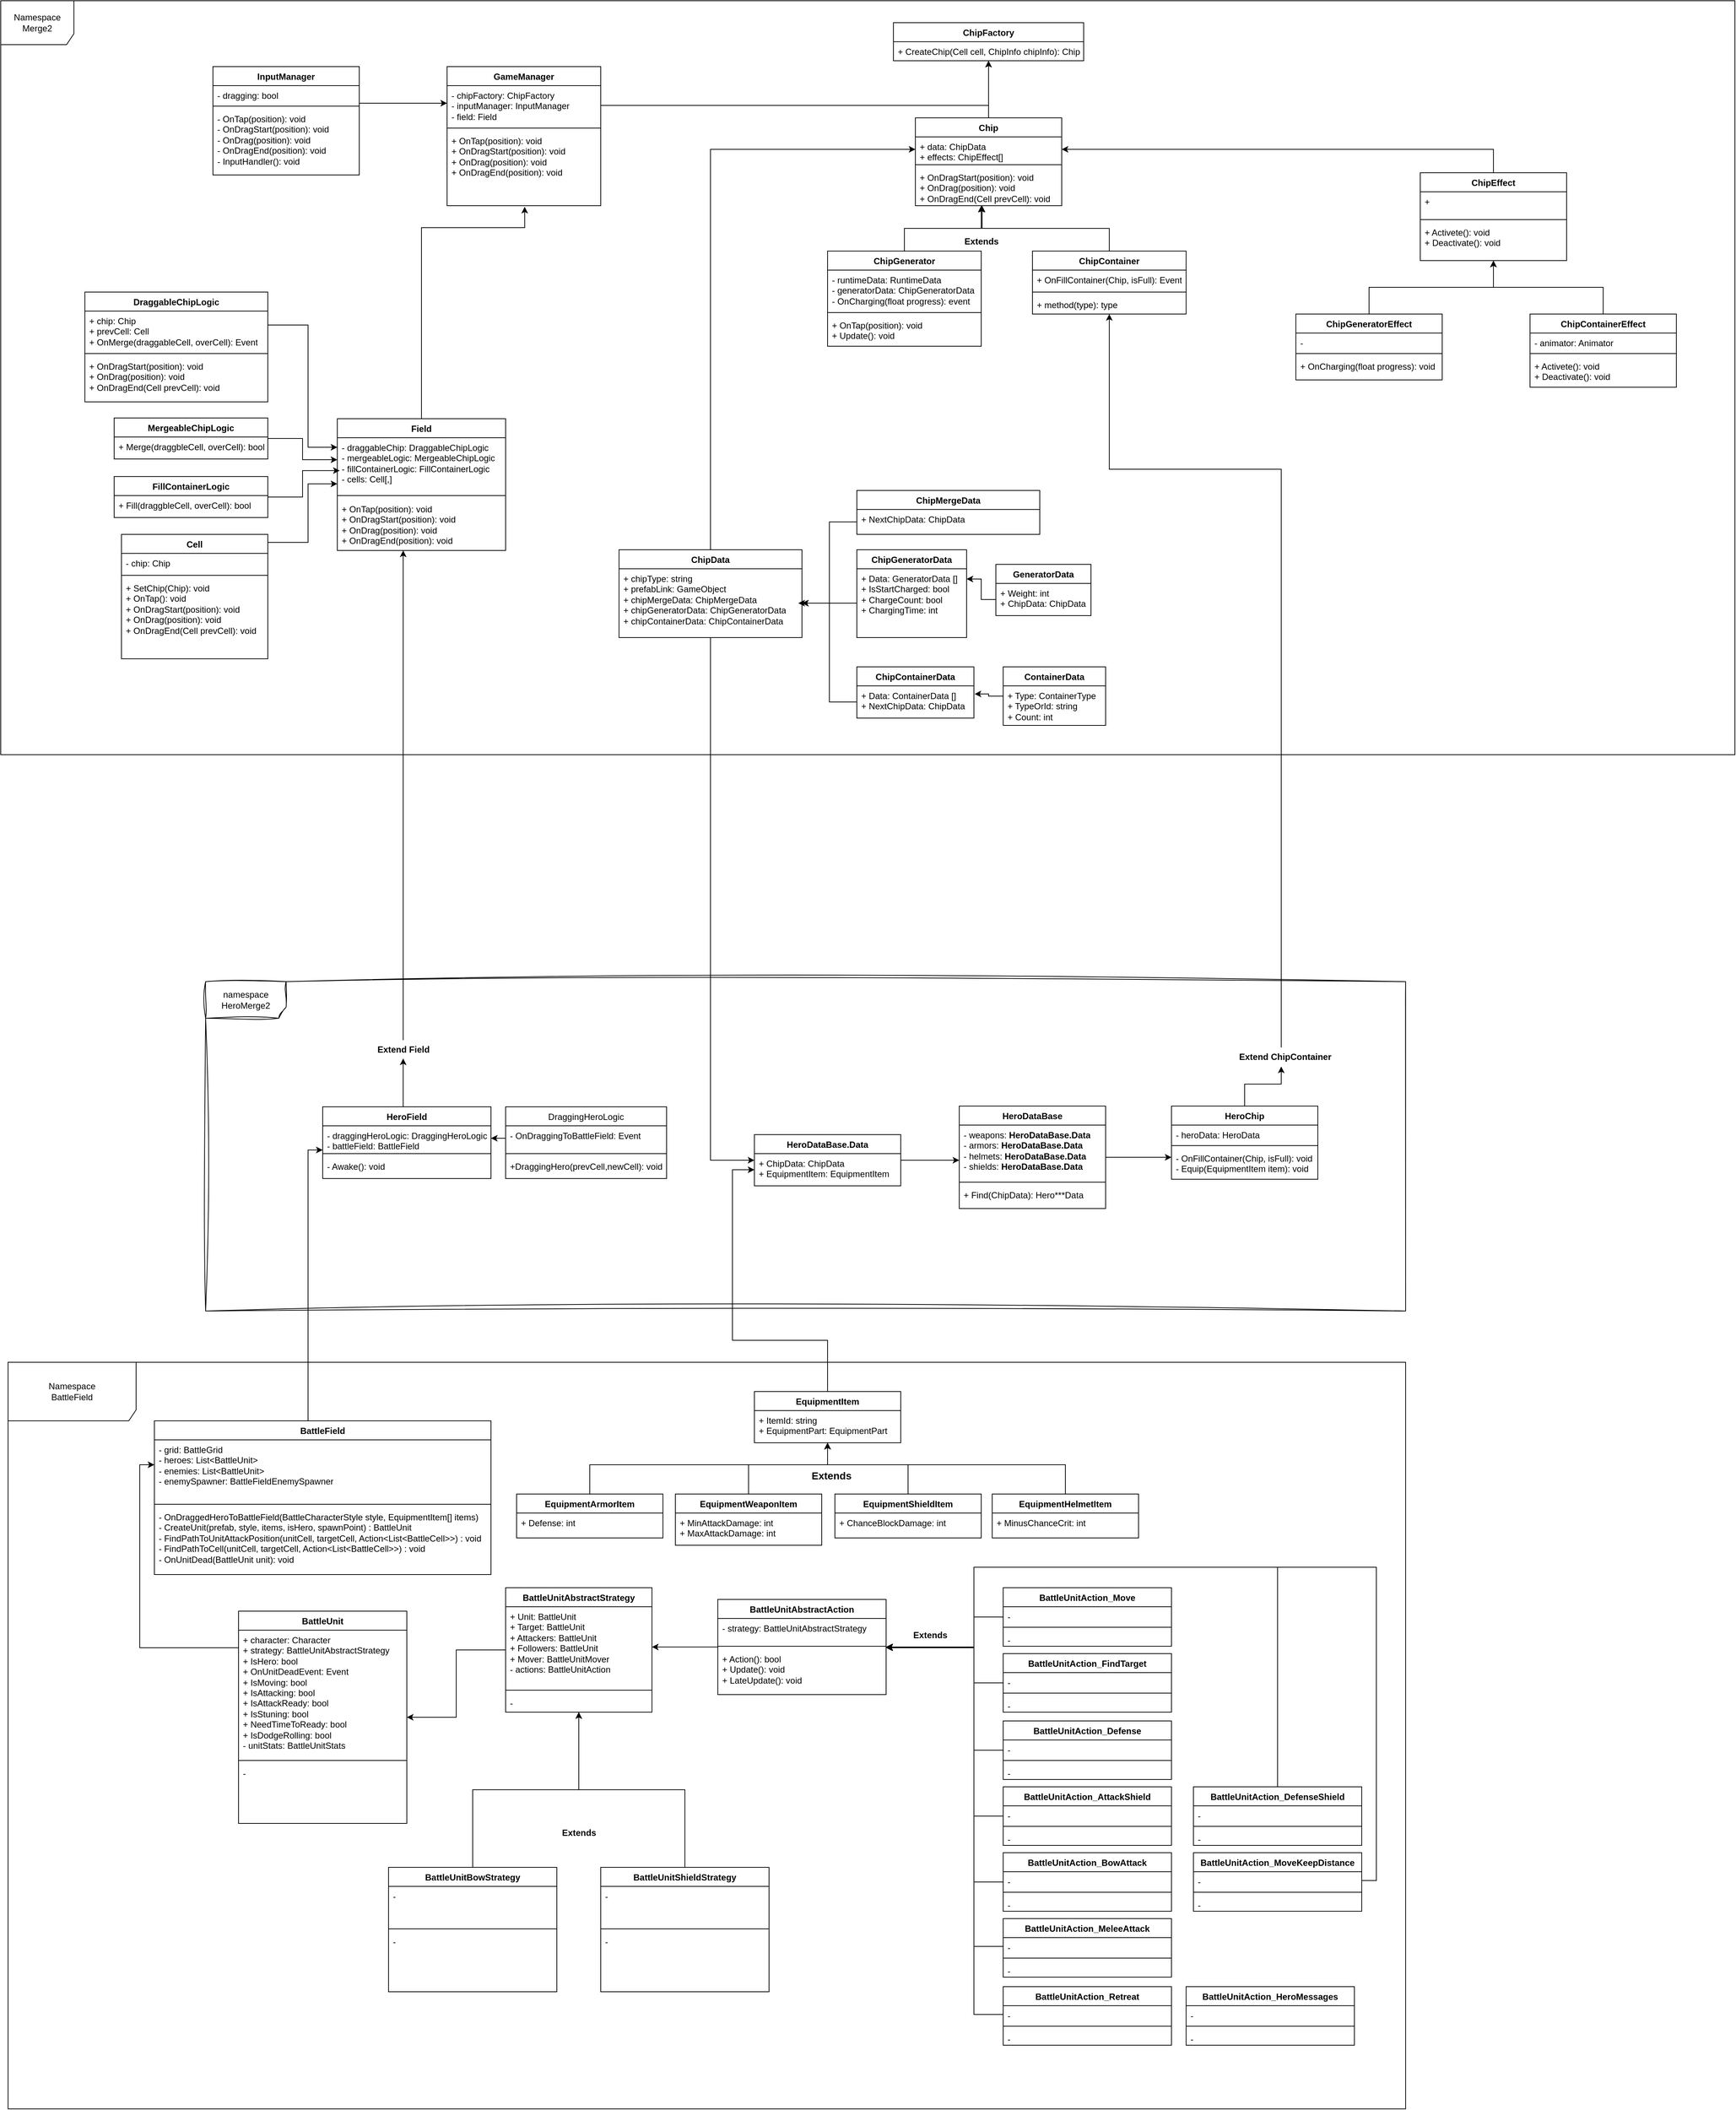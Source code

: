 <mxfile version="26.2.2">
  <diagram id="C5RBs43oDa-KdzZeNtuy" name="Page-1">
    <mxGraphModel grid="1" page="1" gridSize="10" guides="1" tooltips="1" connect="1" arrows="1" fold="1" pageScale="1" pageWidth="827" pageHeight="1169" math="0" shadow="0">
      <root>
        <mxCell id="WIyWlLk6GJQsqaUBKTNV-0" />
        <mxCell id="WIyWlLk6GJQsqaUBKTNV-1" parent="WIyWlLk6GJQsqaUBKTNV-0" />
        <mxCell id="3o4dioovXkOnNdMlUyPI-0" value="Field" style="swimlane;fontStyle=1;align=center;verticalAlign=top;childLayout=stackLayout;horizontal=1;startSize=26;horizontalStack=0;resizeParent=1;resizeParentMax=0;resizeLast=0;collapsible=1;marginBottom=0;whiteSpace=wrap;html=1;" vertex="1" parent="WIyWlLk6GJQsqaUBKTNV-1">
          <mxGeometry x="170" y="741" width="230" height="180" as="geometry" />
        </mxCell>
        <mxCell id="3o4dioovXkOnNdMlUyPI-1" value="- draggableChip: DraggableChipLogic&lt;div&gt;- mergeableLogic: MergeableChipLogic&lt;/div&gt;&lt;div&gt;- fillContainerLogic:&amp;nbsp;FillContainerLogic&lt;/div&gt;&lt;div&gt;- cells: Cell[,]&lt;/div&gt;" style="text;strokeColor=none;fillColor=none;align=left;verticalAlign=top;spacingLeft=4;spacingRight=4;overflow=hidden;rotatable=0;points=[[0,0.5],[1,0.5]];portConstraint=eastwest;whiteSpace=wrap;html=1;" vertex="1" parent="3o4dioovXkOnNdMlUyPI-0">
          <mxGeometry y="26" width="230" height="74" as="geometry" />
        </mxCell>
        <mxCell id="3o4dioovXkOnNdMlUyPI-2" value="" style="line;strokeWidth=1;fillColor=none;align=left;verticalAlign=middle;spacingTop=-1;spacingLeft=3;spacingRight=3;rotatable=0;labelPosition=right;points=[];portConstraint=eastwest;strokeColor=inherit;" vertex="1" parent="3o4dioovXkOnNdMlUyPI-0">
          <mxGeometry y="100" width="230" height="10" as="geometry" />
        </mxCell>
        <mxCell id="3o4dioovXkOnNdMlUyPI-3" value="+ OnTap(position): void&lt;div&gt;+ OnDragStart(position): void&lt;/div&gt;&lt;div&gt;+ OnDrag(position): void&lt;/div&gt;&lt;div&gt;+ OnDragEnd(position): void&lt;/div&gt;" style="text;strokeColor=none;fillColor=none;align=left;verticalAlign=top;spacingLeft=4;spacingRight=4;overflow=hidden;rotatable=0;points=[[0,0.5],[1,0.5]];portConstraint=eastwest;whiteSpace=wrap;html=1;" vertex="1" parent="3o4dioovXkOnNdMlUyPI-0">
          <mxGeometry y="110" width="230" height="70" as="geometry" />
        </mxCell>
        <mxCell id="26xBnhCFgFnMV5GdQ-SK-15" style="edgeStyle=orthogonalEdgeStyle;rounded=0;orthogonalLoop=1;jettySize=auto;html=1;" edge="1" parent="WIyWlLk6GJQsqaUBKTNV-1" source="3o4dioovXkOnNdMlUyPI-4" target="3o4dioovXkOnNdMlUyPI-1">
          <mxGeometry relative="1" as="geometry">
            <Array as="points">
              <mxPoint x="130" y="910" />
              <mxPoint x="130" y="830" />
            </Array>
          </mxGeometry>
        </mxCell>
        <mxCell id="3o4dioovXkOnNdMlUyPI-4" value="Cell" style="swimlane;fontStyle=1;align=center;verticalAlign=top;childLayout=stackLayout;horizontal=1;startSize=26;horizontalStack=0;resizeParent=1;resizeParentMax=0;resizeLast=0;collapsible=1;marginBottom=0;whiteSpace=wrap;html=1;" vertex="1" parent="WIyWlLk6GJQsqaUBKTNV-1">
          <mxGeometry x="-125" y="899" width="200" height="170" as="geometry" />
        </mxCell>
        <mxCell id="3o4dioovXkOnNdMlUyPI-5" value="- chip: Chip" style="text;strokeColor=none;fillColor=none;align=left;verticalAlign=top;spacingLeft=4;spacingRight=4;overflow=hidden;rotatable=0;points=[[0,0.5],[1,0.5]];portConstraint=eastwest;whiteSpace=wrap;html=1;" vertex="1" parent="3o4dioovXkOnNdMlUyPI-4">
          <mxGeometry y="26" width="200" height="26" as="geometry" />
        </mxCell>
        <mxCell id="3o4dioovXkOnNdMlUyPI-6" value="" style="line;strokeWidth=1;fillColor=none;align=left;verticalAlign=middle;spacingTop=-1;spacingLeft=3;spacingRight=3;rotatable=0;labelPosition=right;points=[];portConstraint=eastwest;strokeColor=inherit;" vertex="1" parent="3o4dioovXkOnNdMlUyPI-4">
          <mxGeometry y="52" width="200" height="8" as="geometry" />
        </mxCell>
        <mxCell id="3o4dioovXkOnNdMlUyPI-7" value="+ SetChip(Chip): void&lt;div&gt;+ OnTap(): void&lt;/div&gt;&lt;div&gt;+ OnDragStart(position): void&lt;/div&gt;&lt;div&gt;+ OnDrag(position): void&lt;/div&gt;&lt;div&gt;+ OnDragEnd(Cell prevCell): void&lt;/div&gt;&lt;div&gt;&lt;br&gt;&lt;/div&gt;" style="text;strokeColor=none;fillColor=none;align=left;verticalAlign=top;spacingLeft=4;spacingRight=4;overflow=hidden;rotatable=0;points=[[0,0.5],[1,0.5]];portConstraint=eastwest;whiteSpace=wrap;html=1;" vertex="1" parent="3o4dioovXkOnNdMlUyPI-4">
          <mxGeometry y="60" width="200" height="110" as="geometry" />
        </mxCell>
        <mxCell id="3o4dioovXkOnNdMlUyPI-8" value="GameManager" style="swimlane;fontStyle=1;align=center;verticalAlign=top;childLayout=stackLayout;horizontal=1;startSize=26;horizontalStack=0;resizeParent=1;resizeParentMax=0;resizeLast=0;collapsible=1;marginBottom=0;whiteSpace=wrap;html=1;" vertex="1" parent="WIyWlLk6GJQsqaUBKTNV-1">
          <mxGeometry x="320" y="260" width="210" height="190" as="geometry" />
        </mxCell>
        <mxCell id="3o4dioovXkOnNdMlUyPI-9" value="- chipFactory: ChipFactory&lt;div&gt;- inputManager: InputManager&lt;/div&gt;&lt;div&gt;- field: Field&lt;/div&gt;" style="text;strokeColor=none;fillColor=none;align=left;verticalAlign=top;spacingLeft=4;spacingRight=4;overflow=hidden;rotatable=0;points=[[0,0.5],[1,0.5]];portConstraint=eastwest;whiteSpace=wrap;html=1;" vertex="1" parent="3o4dioovXkOnNdMlUyPI-8">
          <mxGeometry y="26" width="210" height="54" as="geometry" />
        </mxCell>
        <mxCell id="3o4dioovXkOnNdMlUyPI-10" value="" style="line;strokeWidth=1;fillColor=none;align=left;verticalAlign=middle;spacingTop=-1;spacingLeft=3;spacingRight=3;rotatable=0;labelPosition=right;points=[];portConstraint=eastwest;strokeColor=inherit;" vertex="1" parent="3o4dioovXkOnNdMlUyPI-8">
          <mxGeometry y="80" width="210" height="8" as="geometry" />
        </mxCell>
        <mxCell id="3o4dioovXkOnNdMlUyPI-11" value="+ OnTap(position): void&lt;div&gt;+ OnDragStart(position): void&lt;/div&gt;&lt;div&gt;+ OnDrag(position): void&lt;/div&gt;&lt;div&gt;+ OnDragEnd(position): void&lt;/div&gt;" style="text;strokeColor=none;fillColor=none;align=left;verticalAlign=top;spacingLeft=4;spacingRight=4;overflow=hidden;rotatable=0;points=[[0,0.5],[1,0.5]];portConstraint=eastwest;whiteSpace=wrap;html=1;" vertex="1" parent="3o4dioovXkOnNdMlUyPI-8">
          <mxGeometry y="88" width="210" height="102" as="geometry" />
        </mxCell>
        <mxCell id="WkhDi4EtuVTFfCmYv7jr-7" style="edgeStyle=orthogonalEdgeStyle;rounded=0;orthogonalLoop=1;jettySize=auto;html=1;" edge="1" parent="WIyWlLk6GJQsqaUBKTNV-1" source="3o4dioovXkOnNdMlUyPI-12" target="3o4dioovXkOnNdMlUyPI-16">
          <mxGeometry relative="1" as="geometry" />
        </mxCell>
        <mxCell id="3o4dioovXkOnNdMlUyPI-12" value="Chip" style="swimlane;fontStyle=1;align=center;verticalAlign=top;childLayout=stackLayout;horizontal=1;startSize=26;horizontalStack=0;resizeParent=1;resizeParentMax=0;resizeLast=0;collapsible=1;marginBottom=0;whiteSpace=wrap;html=1;" vertex="1" parent="WIyWlLk6GJQsqaUBKTNV-1">
          <mxGeometry x="960" y="330" width="200" height="120" as="geometry" />
        </mxCell>
        <mxCell id="3o4dioovXkOnNdMlUyPI-13" value="&lt;div&gt;+ data: ChipData&lt;/div&gt;&lt;div&gt;+ effects: ChipEffect[]&lt;/div&gt;" style="text;strokeColor=none;fillColor=none;align=left;verticalAlign=top;spacingLeft=4;spacingRight=4;overflow=hidden;rotatable=0;points=[[0,0.5],[1,0.5]];portConstraint=eastwest;whiteSpace=wrap;html=1;" vertex="1" parent="3o4dioovXkOnNdMlUyPI-12">
          <mxGeometry y="26" width="200" height="34" as="geometry" />
        </mxCell>
        <mxCell id="3o4dioovXkOnNdMlUyPI-14" value="" style="line;strokeWidth=1;fillColor=none;align=left;verticalAlign=middle;spacingTop=-1;spacingLeft=3;spacingRight=3;rotatable=0;labelPosition=right;points=[];portConstraint=eastwest;strokeColor=inherit;" vertex="1" parent="3o4dioovXkOnNdMlUyPI-12">
          <mxGeometry y="60" width="200" height="8" as="geometry" />
        </mxCell>
        <mxCell id="3o4dioovXkOnNdMlUyPI-15" value="&lt;div&gt;+ OnDragStart(position): void&lt;/div&gt;&lt;div&gt;+ OnDrag(position): void&lt;/div&gt;&lt;div&gt;+ OnDragEnd(Cell prevCell): void&lt;/div&gt;" style="text;strokeColor=none;fillColor=none;align=left;verticalAlign=top;spacingLeft=4;spacingRight=4;overflow=hidden;rotatable=0;points=[[0,0.5],[1,0.5]];portConstraint=eastwest;whiteSpace=wrap;html=1;" vertex="1" parent="3o4dioovXkOnNdMlUyPI-12">
          <mxGeometry y="68" width="200" height="52" as="geometry" />
        </mxCell>
        <mxCell id="3o4dioovXkOnNdMlUyPI-16" value="ChipFactory" style="swimlane;fontStyle=1;align=center;verticalAlign=top;childLayout=stackLayout;horizontal=1;startSize=26;horizontalStack=0;resizeParent=1;resizeParentMax=0;resizeLast=0;collapsible=1;marginBottom=0;whiteSpace=wrap;html=1;" vertex="1" parent="WIyWlLk6GJQsqaUBKTNV-1">
          <mxGeometry x="930" y="200" width="260" height="52" as="geometry" />
        </mxCell>
        <mxCell id="3o4dioovXkOnNdMlUyPI-19" value="+ CreateChip(Cell cell, ChipInfo chipInfo): Chip" style="text;strokeColor=none;fillColor=none;align=left;verticalAlign=top;spacingLeft=4;spacingRight=4;overflow=hidden;rotatable=0;points=[[0,0.5],[1,0.5]];portConstraint=eastwest;whiteSpace=wrap;html=1;" vertex="1" parent="3o4dioovXkOnNdMlUyPI-16">
          <mxGeometry y="26" width="260" height="26" as="geometry" />
        </mxCell>
        <mxCell id="3o4dioovXkOnNdMlUyPI-20" value="InputManager" style="swimlane;fontStyle=1;align=center;verticalAlign=top;childLayout=stackLayout;horizontal=1;startSize=26;horizontalStack=0;resizeParent=1;resizeParentMax=0;resizeLast=0;collapsible=1;marginBottom=0;whiteSpace=wrap;html=1;" vertex="1" parent="WIyWlLk6GJQsqaUBKTNV-1">
          <mxGeometry y="260" width="200" height="148" as="geometry" />
        </mxCell>
        <mxCell id="3o4dioovXkOnNdMlUyPI-21" value="- dragging: bool&lt;div&gt;&lt;div&gt;&lt;br&gt;&lt;/div&gt;&lt;/div&gt;" style="text;strokeColor=none;fillColor=none;align=left;verticalAlign=top;spacingLeft=4;spacingRight=4;overflow=hidden;rotatable=0;points=[[0,0.5],[1,0.5]];portConstraint=eastwest;whiteSpace=wrap;html=1;" vertex="1" parent="3o4dioovXkOnNdMlUyPI-20">
          <mxGeometry y="26" width="200" height="24" as="geometry" />
        </mxCell>
        <mxCell id="3o4dioovXkOnNdMlUyPI-22" value="" style="line;strokeWidth=1;fillColor=none;align=left;verticalAlign=middle;spacingTop=-1;spacingLeft=3;spacingRight=3;rotatable=0;labelPosition=right;points=[];portConstraint=eastwest;strokeColor=inherit;" vertex="1" parent="3o4dioovXkOnNdMlUyPI-20">
          <mxGeometry y="50" width="200" height="8" as="geometry" />
        </mxCell>
        <mxCell id="3o4dioovXkOnNdMlUyPI-23" value="- OnTap(position): void&lt;div&gt;- OnDragStart(position): void&lt;/div&gt;&lt;div&gt;- OnDrag(position): void&lt;/div&gt;&lt;div&gt;- OnDragEnd(position): void&lt;/div&gt;&lt;div&gt;- InputHandler(): void&lt;/div&gt;" style="text;strokeColor=none;fillColor=none;align=left;verticalAlign=top;spacingLeft=4;spacingRight=4;overflow=hidden;rotatable=0;points=[[0,0.5],[1,0.5]];portConstraint=eastwest;whiteSpace=wrap;html=1;" vertex="1" parent="3o4dioovXkOnNdMlUyPI-20">
          <mxGeometry y="58" width="200" height="90" as="geometry" />
        </mxCell>
        <mxCell id="3o4dioovXkOnNdMlUyPI-24" value="ChipGenerator" style="swimlane;fontStyle=1;align=center;verticalAlign=top;childLayout=stackLayout;horizontal=1;startSize=26;horizontalStack=0;resizeParent=1;resizeParentMax=0;resizeLast=0;collapsible=1;marginBottom=0;whiteSpace=wrap;html=1;" vertex="1" parent="WIyWlLk6GJQsqaUBKTNV-1">
          <mxGeometry x="840" y="512" width="210" height="130" as="geometry" />
        </mxCell>
        <mxCell id="3o4dioovXkOnNdMlUyPI-25" value="- runtimeData: RuntimeData&lt;div&gt;- generatorData: ChipGeneratorData&lt;/div&gt;&lt;div&gt;- OnCharging(float progress): event&lt;/div&gt;" style="text;strokeColor=none;fillColor=none;align=left;verticalAlign=top;spacingLeft=4;spacingRight=4;overflow=hidden;rotatable=0;points=[[0,0.5],[1,0.5]];portConstraint=eastwest;whiteSpace=wrap;html=1;" vertex="1" parent="3o4dioovXkOnNdMlUyPI-24">
          <mxGeometry y="26" width="210" height="54" as="geometry" />
        </mxCell>
        <mxCell id="3o4dioovXkOnNdMlUyPI-26" value="" style="line;strokeWidth=1;fillColor=none;align=left;verticalAlign=middle;spacingTop=-1;spacingLeft=3;spacingRight=3;rotatable=0;labelPosition=right;points=[];portConstraint=eastwest;strokeColor=inherit;" vertex="1" parent="3o4dioovXkOnNdMlUyPI-24">
          <mxGeometry y="80" width="210" height="8" as="geometry" />
        </mxCell>
        <mxCell id="3o4dioovXkOnNdMlUyPI-27" value="+ OnTap(position): void&lt;div&gt;+ Update(): void&lt;/div&gt;" style="text;strokeColor=none;fillColor=none;align=left;verticalAlign=top;spacingLeft=4;spacingRight=4;overflow=hidden;rotatable=0;points=[[0,0.5],[1,0.5]];portConstraint=eastwest;whiteSpace=wrap;html=1;" vertex="1" parent="3o4dioovXkOnNdMlUyPI-24">
          <mxGeometry y="88" width="210" height="42" as="geometry" />
        </mxCell>
        <mxCell id="3o4dioovXkOnNdMlUyPI-28" value="ChipContainer" style="swimlane;fontStyle=1;align=center;verticalAlign=top;childLayout=stackLayout;horizontal=1;startSize=26;horizontalStack=0;resizeParent=1;resizeParentMax=0;resizeLast=0;collapsible=1;marginBottom=0;whiteSpace=wrap;html=1;" vertex="1" parent="WIyWlLk6GJQsqaUBKTNV-1">
          <mxGeometry x="1120" y="512" width="210" height="86" as="geometry" />
        </mxCell>
        <mxCell id="3o4dioovXkOnNdMlUyPI-29" value="+ OnFillContainer(Chip, isFull): Event" style="text;strokeColor=none;fillColor=none;align=left;verticalAlign=top;spacingLeft=4;spacingRight=4;overflow=hidden;rotatable=0;points=[[0,0.5],[1,0.5]];portConstraint=eastwest;whiteSpace=wrap;html=1;" vertex="1" parent="3o4dioovXkOnNdMlUyPI-28">
          <mxGeometry y="26" width="210" height="26" as="geometry" />
        </mxCell>
        <mxCell id="3o4dioovXkOnNdMlUyPI-30" value="" style="line;strokeWidth=1;fillColor=none;align=left;verticalAlign=middle;spacingTop=-1;spacingLeft=3;spacingRight=3;rotatable=0;labelPosition=right;points=[];portConstraint=eastwest;strokeColor=inherit;" vertex="1" parent="3o4dioovXkOnNdMlUyPI-28">
          <mxGeometry y="52" width="210" height="8" as="geometry" />
        </mxCell>
        <mxCell id="3o4dioovXkOnNdMlUyPI-31" value="+ method(type): type" style="text;strokeColor=none;fillColor=none;align=left;verticalAlign=top;spacingLeft=4;spacingRight=4;overflow=hidden;rotatable=0;points=[[0,0.5],[1,0.5]];portConstraint=eastwest;whiteSpace=wrap;html=1;" vertex="1" parent="3o4dioovXkOnNdMlUyPI-28">
          <mxGeometry y="60" width="210" height="26" as="geometry" />
        </mxCell>
        <mxCell id="3o4dioovXkOnNdMlUyPI-32" style="edgeStyle=orthogonalEdgeStyle;rounded=0;orthogonalLoop=1;jettySize=auto;html=1;exitX=0.5;exitY=0;exitDx=0;exitDy=0;entryX=0.456;entryY=1;entryDx=0;entryDy=0;entryPerimeter=0;" edge="1" parent="WIyWlLk6GJQsqaUBKTNV-1" source="3o4dioovXkOnNdMlUyPI-28" target="3o4dioovXkOnNdMlUyPI-15">
          <mxGeometry relative="1" as="geometry" />
        </mxCell>
        <mxCell id="3o4dioovXkOnNdMlUyPI-33" style="edgeStyle=orthogonalEdgeStyle;rounded=0;orthogonalLoop=1;jettySize=auto;html=1;exitX=0.5;exitY=0;exitDx=0;exitDy=0;entryX=0.45;entryY=1;entryDx=0;entryDy=0;entryPerimeter=0;" edge="1" parent="WIyWlLk6GJQsqaUBKTNV-1" source="3o4dioovXkOnNdMlUyPI-24" target="3o4dioovXkOnNdMlUyPI-15">
          <mxGeometry relative="1" as="geometry" />
        </mxCell>
        <mxCell id="3o4dioovXkOnNdMlUyPI-47" style="edgeStyle=orthogonalEdgeStyle;rounded=0;orthogonalLoop=1;jettySize=auto;html=1;exitX=0.5;exitY=0;exitDx=0;exitDy=0;entryX=0.505;entryY=1.015;entryDx=0;entryDy=0;entryPerimeter=0;" edge="1" parent="WIyWlLk6GJQsqaUBKTNV-1" source="3o4dioovXkOnNdMlUyPI-0" target="3o4dioovXkOnNdMlUyPI-11">
          <mxGeometry relative="1" as="geometry">
            <Array as="points">
              <mxPoint x="285" y="480" />
              <mxPoint x="426" y="480" />
            </Array>
          </mxGeometry>
        </mxCell>
        <mxCell id="3o4dioovXkOnNdMlUyPI-52" style="edgeStyle=orthogonalEdgeStyle;rounded=0;orthogonalLoop=1;jettySize=auto;html=1;exitX=1;exitY=0.5;exitDx=0;exitDy=0;" edge="1" parent="WIyWlLk6GJQsqaUBKTNV-1" source="3o4dioovXkOnNdMlUyPI-9" target="3o4dioovXkOnNdMlUyPI-16">
          <mxGeometry relative="1" as="geometry" />
        </mxCell>
        <mxCell id="VM-D98bv77TfouPsAE3m-0" value="MergeableChipLogic" style="swimlane;fontStyle=1;align=center;verticalAlign=top;childLayout=stackLayout;horizontal=1;startSize=26;horizontalStack=0;resizeParent=1;resizeParentMax=0;resizeLast=0;collapsible=1;marginBottom=0;whiteSpace=wrap;html=1;" vertex="1" parent="WIyWlLk6GJQsqaUBKTNV-1">
          <mxGeometry x="-135" y="740" width="210" height="56" as="geometry" />
        </mxCell>
        <mxCell id="VM-D98bv77TfouPsAE3m-3" value="&lt;div&gt;+ Merge(draggbleCell, overCell): bool&lt;/div&gt;" style="text;strokeColor=none;fillColor=none;align=left;verticalAlign=top;spacingLeft=4;spacingRight=4;overflow=hidden;rotatable=0;points=[[0,0.5],[1,0.5]];portConstraint=eastwest;whiteSpace=wrap;html=1;" vertex="1" parent="VM-D98bv77TfouPsAE3m-0">
          <mxGeometry y="26" width="210" height="30" as="geometry" />
        </mxCell>
        <mxCell id="VM-D98bv77TfouPsAE3m-7" value="Extends" style="text;align=center;fontStyle=1;verticalAlign=middle;spacingLeft=3;spacingRight=3;strokeColor=none;rotatable=0;points=[[0,0.5],[1,0.5]];portConstraint=eastwest;html=1;" vertex="1" parent="WIyWlLk6GJQsqaUBKTNV-1">
          <mxGeometry x="1010" y="486" width="80" height="26" as="geometry" />
        </mxCell>
        <mxCell id="VM-D98bv77TfouPsAE3m-8" value="ChipData" style="swimlane;fontStyle=1;align=center;verticalAlign=top;childLayout=stackLayout;horizontal=1;startSize=26;horizontalStack=0;resizeParent=1;resizeParentMax=0;resizeLast=0;collapsible=1;marginBottom=0;whiteSpace=wrap;html=1;" vertex="1" parent="WIyWlLk6GJQsqaUBKTNV-1">
          <mxGeometry x="555" y="920" width="250" height="120" as="geometry" />
        </mxCell>
        <mxCell id="VM-D98bv77TfouPsAE3m-9" value="&lt;div&gt;+ chipType: string&lt;/div&gt;&lt;div&gt;+ prefabLink: GameObject&lt;/div&gt;&lt;div&gt;+ chipMergeData: ChipMergeData&lt;/div&gt;&lt;div&gt;+ chipGeneratorData: ChipGeneratorData&lt;/div&gt;&lt;div&gt;+ chipContainerData: ChipContainerData&lt;/div&gt;" style="text;strokeColor=none;fillColor=none;align=left;verticalAlign=top;spacingLeft=4;spacingRight=4;overflow=hidden;rotatable=0;points=[[0,0.5],[1,0.5]];portConstraint=eastwest;whiteSpace=wrap;html=1;" vertex="1" parent="VM-D98bv77TfouPsAE3m-8">
          <mxGeometry y="26" width="250" height="94" as="geometry" />
        </mxCell>
        <mxCell id="4DkXrxLLNtpwcgmt0iSb-0" value="DraggableChipLogic" style="swimlane;fontStyle=1;align=center;verticalAlign=top;childLayout=stackLayout;horizontal=1;startSize=26;horizontalStack=0;resizeParent=1;resizeParentMax=0;resizeLast=0;collapsible=1;marginBottom=0;whiteSpace=wrap;html=1;" vertex="1" parent="WIyWlLk6GJQsqaUBKTNV-1">
          <mxGeometry x="-175" y="568" width="250" height="150" as="geometry" />
        </mxCell>
        <mxCell id="4DkXrxLLNtpwcgmt0iSb-1" value="+ chip: Chip&lt;div&gt;+ prevCell: Cell&lt;br&gt;&lt;/div&gt;&lt;div&gt;+ OnMerge(draggableCell, overCell): Event&lt;/div&gt;" style="text;strokeColor=none;fillColor=none;align=left;verticalAlign=top;spacingLeft=4;spacingRight=4;overflow=hidden;rotatable=0;points=[[0,0.5],[1,0.5]];portConstraint=eastwest;whiteSpace=wrap;html=1;" vertex="1" parent="4DkXrxLLNtpwcgmt0iSb-0">
          <mxGeometry y="26" width="250" height="54" as="geometry" />
        </mxCell>
        <mxCell id="4DkXrxLLNtpwcgmt0iSb-2" value="" style="line;strokeWidth=1;fillColor=none;align=left;verticalAlign=middle;spacingTop=-1;spacingLeft=3;spacingRight=3;rotatable=0;labelPosition=right;points=[];portConstraint=eastwest;strokeColor=inherit;" vertex="1" parent="4DkXrxLLNtpwcgmt0iSb-0">
          <mxGeometry y="80" width="250" height="8" as="geometry" />
        </mxCell>
        <mxCell id="4DkXrxLLNtpwcgmt0iSb-3" value="&lt;div&gt;+ OnDragStart(position): void&lt;/div&gt;&lt;div&gt;+ OnDrag(position): void&lt;/div&gt;&lt;div&gt;+ OnDragEnd(Cell prevCell): void&lt;/div&gt;" style="text;strokeColor=none;fillColor=none;align=left;verticalAlign=top;spacingLeft=4;spacingRight=4;overflow=hidden;rotatable=0;points=[[0,0.5],[1,0.5]];portConstraint=eastwest;whiteSpace=wrap;html=1;" vertex="1" parent="4DkXrxLLNtpwcgmt0iSb-0">
          <mxGeometry y="88" width="250" height="62" as="geometry" />
        </mxCell>
        <mxCell id="4DkXrxLLNtpwcgmt0iSb-5" style="edgeStyle=orthogonalEdgeStyle;rounded=0;orthogonalLoop=1;jettySize=auto;html=1;exitX=1;exitY=0.5;exitDx=0;exitDy=0;" edge="1" parent="WIyWlLk6GJQsqaUBKTNV-1" source="4DkXrxLLNtpwcgmt0iSb-1" target="3o4dioovXkOnNdMlUyPI-0">
          <mxGeometry relative="1" as="geometry">
            <Array as="points">
              <mxPoint x="130" y="613" />
              <mxPoint x="130" y="780" />
            </Array>
          </mxGeometry>
        </mxCell>
        <mxCell id="5rMyi0ZLvGSMBP4ajYkS-2" style="edgeStyle=orthogonalEdgeStyle;rounded=0;orthogonalLoop=1;jettySize=auto;html=1;exitX=0.5;exitY=0;exitDx=0;exitDy=0;entryX=0;entryY=0.5;entryDx=0;entryDy=0;" edge="1" parent="WIyWlLk6GJQsqaUBKTNV-1" source="VM-D98bv77TfouPsAE3m-8" target="3o4dioovXkOnNdMlUyPI-13">
          <mxGeometry relative="1" as="geometry">
            <Array as="points">
              <mxPoint x="680" y="910" />
              <mxPoint x="680" y="373" />
            </Array>
          </mxGeometry>
        </mxCell>
        <mxCell id="FAmbhVFWqH7xO8f8ccpw-0" value="ChipMergeData" style="swimlane;fontStyle=1;align=center;verticalAlign=top;childLayout=stackLayout;horizontal=1;startSize=26;horizontalStack=0;resizeParent=1;resizeParentMax=0;resizeLast=0;collapsible=1;marginBottom=0;whiteSpace=wrap;html=1;" vertex="1" parent="WIyWlLk6GJQsqaUBKTNV-1">
          <mxGeometry x="880" y="839" width="250" height="60" as="geometry" />
        </mxCell>
        <mxCell id="FAmbhVFWqH7xO8f8ccpw-1" value="+ NextChipData: ChipData" style="text;strokeColor=none;fillColor=none;align=left;verticalAlign=top;spacingLeft=4;spacingRight=4;overflow=hidden;rotatable=0;points=[[0,0.5],[1,0.5]];portConstraint=eastwest;whiteSpace=wrap;html=1;" vertex="1" parent="FAmbhVFWqH7xO8f8ccpw-0">
          <mxGeometry y="26" width="250" height="34" as="geometry" />
        </mxCell>
        <mxCell id="FAmbhVFWqH7xO8f8ccpw-3" value="ChipGeneratorData" style="swimlane;fontStyle=1;align=center;verticalAlign=top;childLayout=stackLayout;horizontal=1;startSize=26;horizontalStack=0;resizeParent=1;resizeParentMax=0;resizeLast=0;collapsible=1;marginBottom=0;whiteSpace=wrap;html=1;" vertex="1" parent="WIyWlLk6GJQsqaUBKTNV-1">
          <mxGeometry x="880" y="920" width="150" height="120" as="geometry" />
        </mxCell>
        <mxCell id="FAmbhVFWqH7xO8f8ccpw-10" style="edgeStyle=orthogonalEdgeStyle;rounded=0;orthogonalLoop=1;jettySize=auto;html=1;" edge="1" parent="FAmbhVFWqH7xO8f8ccpw-3" source="FAmbhVFWqH7xO8f8ccpw-4">
          <mxGeometry relative="1" as="geometry">
            <mxPoint x="-80" y="73" as="targetPoint" />
          </mxGeometry>
        </mxCell>
        <mxCell id="FAmbhVFWqH7xO8f8ccpw-4" value="+ Data: GeneratorData []&lt;div&gt;+&amp;nbsp;IsStartCharged: bool&lt;/div&gt;&lt;div&gt;+&amp;nbsp;ChargeCount: bool&lt;/div&gt;&lt;div&gt;+&amp;nbsp;ChargingTime: int&lt;/div&gt;" style="text;strokeColor=none;fillColor=none;align=left;verticalAlign=top;spacingLeft=4;spacingRight=4;overflow=hidden;rotatable=0;points=[[0,0.5],[1,0.5]];portConstraint=eastwest;whiteSpace=wrap;html=1;" vertex="1" parent="FAmbhVFWqH7xO8f8ccpw-3">
          <mxGeometry y="26" width="150" height="94" as="geometry" />
        </mxCell>
        <mxCell id="FAmbhVFWqH7xO8f8ccpw-6" value="ChipContainerData" style="swimlane;fontStyle=1;align=center;verticalAlign=top;childLayout=stackLayout;horizontal=1;startSize=26;horizontalStack=0;resizeParent=1;resizeParentMax=0;resizeLast=0;collapsible=1;marginBottom=0;whiteSpace=wrap;html=1;" vertex="1" parent="WIyWlLk6GJQsqaUBKTNV-1">
          <mxGeometry x="880" y="1080" width="160" height="70" as="geometry" />
        </mxCell>
        <mxCell id="FAmbhVFWqH7xO8f8ccpw-7" value="+ Data: ContainerData []&lt;div&gt;+ NextChipData: ChipData&lt;/div&gt;" style="text;strokeColor=none;fillColor=none;align=left;verticalAlign=top;spacingLeft=4;spacingRight=4;overflow=hidden;rotatable=0;points=[[0,0.5],[1,0.5]];portConstraint=eastwest;whiteSpace=wrap;html=1;" vertex="1" parent="FAmbhVFWqH7xO8f8ccpw-6">
          <mxGeometry y="26" width="160" height="44" as="geometry" />
        </mxCell>
        <mxCell id="FAmbhVFWqH7xO8f8ccpw-9" style="edgeStyle=orthogonalEdgeStyle;rounded=0;orthogonalLoop=1;jettySize=auto;html=1;entryX=1;entryY=0.5;entryDx=0;entryDy=0;" edge="1" parent="WIyWlLk6GJQsqaUBKTNV-1" source="FAmbhVFWqH7xO8f8ccpw-1" target="VM-D98bv77TfouPsAE3m-9">
          <mxGeometry relative="1" as="geometry" />
        </mxCell>
        <mxCell id="FAmbhVFWqH7xO8f8ccpw-11" style="edgeStyle=orthogonalEdgeStyle;rounded=0;orthogonalLoop=1;jettySize=auto;html=1;exitX=0;exitY=0.5;exitDx=0;exitDy=0;" edge="1" parent="WIyWlLk6GJQsqaUBKTNV-1" source="FAmbhVFWqH7xO8f8ccpw-7" target="VM-D98bv77TfouPsAE3m-9">
          <mxGeometry relative="1" as="geometry" />
        </mxCell>
        <mxCell id="z2g_uz5Iai7cVrWeaa7s-1" value="Namespace&lt;div&gt;Merge2&lt;/div&gt;" style="shape=umlFrame;whiteSpace=wrap;html=1;pointerEvents=0;width=100;height=60;" vertex="1" parent="WIyWlLk6GJQsqaUBKTNV-1">
          <mxGeometry x="-290" y="170" width="2370" height="1030" as="geometry" />
        </mxCell>
        <mxCell id="z2g_uz5Iai7cVrWeaa7s-19" style="edgeStyle=orthogonalEdgeStyle;rounded=0;orthogonalLoop=1;jettySize=auto;html=1;" edge="1" parent="WIyWlLk6GJQsqaUBKTNV-1" source="VM-D98bv77TfouPsAE3m-9" target="wb0kyCcmuDkZpGRQQZ2E-4">
          <mxGeometry relative="1" as="geometry">
            <mxPoint x="675" y="1080" as="sourcePoint" />
            <Array as="points">
              <mxPoint x="680" y="1754" />
            </Array>
            <mxPoint x="740" y="1792" as="targetPoint" />
          </mxGeometry>
        </mxCell>
        <mxCell id="26xBnhCFgFnMV5GdQ-SK-1" style="edgeStyle=orthogonalEdgeStyle;rounded=0;orthogonalLoop=1;jettySize=auto;html=1;" edge="1" parent="WIyWlLk6GJQsqaUBKTNV-1" source="WkhDi4EtuVTFfCmYv7jr-8" target="3o4dioovXkOnNdMlUyPI-28">
          <mxGeometry relative="1" as="geometry">
            <Array as="points">
              <mxPoint x="1460" y="810" />
              <mxPoint x="1225" y="810" />
            </Array>
          </mxGeometry>
        </mxCell>
        <mxCell id="z2g_uz5Iai7cVrWeaa7s-25" value="HeroChip" style="swimlane;fontStyle=1;align=center;verticalAlign=top;childLayout=stackLayout;horizontal=1;startSize=26;horizontalStack=0;resizeParent=1;resizeParentMax=0;resizeLast=0;collapsible=1;marginBottom=0;whiteSpace=wrap;html=1;" vertex="1" parent="WIyWlLk6GJQsqaUBKTNV-1">
          <mxGeometry x="1310" y="1680" width="200" height="100" as="geometry" />
        </mxCell>
        <mxCell id="z2g_uz5Iai7cVrWeaa7s-26" value="&lt;div&gt;- heroData: HeroData&lt;/div&gt;" style="text;strokeColor=none;fillColor=none;align=left;verticalAlign=top;spacingLeft=4;spacingRight=4;overflow=hidden;rotatable=0;points=[[0,0.5],[1,0.5]];portConstraint=eastwest;whiteSpace=wrap;html=1;" vertex="1" parent="z2g_uz5Iai7cVrWeaa7s-25">
          <mxGeometry y="26" width="200" height="24" as="geometry" />
        </mxCell>
        <mxCell id="z2g_uz5Iai7cVrWeaa7s-27" value="" style="line;strokeWidth=1;fillColor=none;align=left;verticalAlign=middle;spacingTop=-1;spacingLeft=3;spacingRight=3;rotatable=0;labelPosition=right;points=[];portConstraint=eastwest;strokeColor=inherit;" vertex="1" parent="z2g_uz5Iai7cVrWeaa7s-25">
          <mxGeometry y="50" width="200" height="8" as="geometry" />
        </mxCell>
        <mxCell id="z2g_uz5Iai7cVrWeaa7s-28" value="- OnFillContainer(Chip, isFull): void&lt;div&gt;- Equip(EquipmentItem item): void&lt;/div&gt;" style="text;strokeColor=none;fillColor=none;align=left;verticalAlign=top;spacingLeft=4;spacingRight=4;overflow=hidden;rotatable=0;points=[[0,0.5],[1,0.5]];portConstraint=eastwest;whiteSpace=wrap;html=1;" vertex="1" parent="z2g_uz5Iai7cVrWeaa7s-25">
          <mxGeometry y="58" width="200" height="42" as="geometry" />
        </mxCell>
        <mxCell id="WkhDi4EtuVTFfCmYv7jr-0" value="HeroDataBase" style="swimlane;fontStyle=1;align=center;verticalAlign=top;childLayout=stackLayout;horizontal=1;startSize=26;horizontalStack=0;resizeParent=1;resizeParentMax=0;resizeLast=0;collapsible=1;marginBottom=0;whiteSpace=wrap;html=1;" vertex="1" parent="WIyWlLk6GJQsqaUBKTNV-1">
          <mxGeometry x="1020" y="1680" width="200" height="140" as="geometry" />
        </mxCell>
        <mxCell id="WkhDi4EtuVTFfCmYv7jr-1" value="- weapons:&amp;nbsp;&lt;span style=&quot;font-weight: 700; text-align: center;&quot;&gt;HeroDataBase.Data&lt;/span&gt;&lt;div&gt;- armors:&amp;nbsp;&lt;span style=&quot;font-weight: 700; text-align: center; background-color: transparent; color: light-dark(rgb(0, 0, 0), rgb(255, 255, 255));&quot;&gt;HeroDataBase.Data&lt;/span&gt;&lt;/div&gt;&lt;div&gt;- helmets:&amp;nbsp;&lt;span style=&quot;font-weight: 700; text-align: center; background-color: transparent; color: light-dark(rgb(0, 0, 0), rgb(255, 255, 255));&quot;&gt;HeroDataBase.Data&lt;/span&gt;&lt;/div&gt;&lt;div&gt;- shields:&amp;nbsp;&lt;span style=&quot;font-weight: 700; text-align: center; background-color: transparent; color: light-dark(rgb(0, 0, 0), rgb(255, 255, 255));&quot;&gt;HeroDataBase.Data&lt;/span&gt;&lt;/div&gt;" style="text;strokeColor=none;fillColor=none;align=left;verticalAlign=top;spacingLeft=4;spacingRight=4;overflow=hidden;rotatable=0;points=[[0,0.5],[1,0.5]];portConstraint=eastwest;whiteSpace=wrap;html=1;" vertex="1" parent="WkhDi4EtuVTFfCmYv7jr-0">
          <mxGeometry y="26" width="200" height="74" as="geometry" />
        </mxCell>
        <mxCell id="WkhDi4EtuVTFfCmYv7jr-2" value="" style="line;strokeWidth=1;fillColor=none;align=left;verticalAlign=middle;spacingTop=-1;spacingLeft=3;spacingRight=3;rotatable=0;labelPosition=right;points=[];portConstraint=eastwest;strokeColor=inherit;" vertex="1" parent="WkhDi4EtuVTFfCmYv7jr-0">
          <mxGeometry y="100" width="200" height="8" as="geometry" />
        </mxCell>
        <mxCell id="WkhDi4EtuVTFfCmYv7jr-3" value="+ Find(ChipData): Hero***Data" style="text;strokeColor=none;fillColor=none;align=left;verticalAlign=top;spacingLeft=4;spacingRight=4;overflow=hidden;rotatable=0;points=[[0,0.5],[1,0.5]];portConstraint=eastwest;whiteSpace=wrap;html=1;" vertex="1" parent="WkhDi4EtuVTFfCmYv7jr-0">
          <mxGeometry y="108" width="200" height="32" as="geometry" />
        </mxCell>
        <mxCell id="WkhDi4EtuVTFfCmYv7jr-10" value="namespace HeroMerge2" style="shape=umlFrame;whiteSpace=wrap;html=1;pointerEvents=0;fillColor=none;strokeColor=default;shadow=0;sketch=1;curveFitting=1;jiggle=2;gradientColor=none;width=110;height=50;" vertex="1" parent="WIyWlLk6GJQsqaUBKTNV-1">
          <mxGeometry x="-10" y="1510" width="1640" height="450" as="geometry" />
        </mxCell>
        <mxCell id="3cJ3J4fkFggetLJPWg2o-9" style="edgeStyle=orthogonalEdgeStyle;rounded=0;orthogonalLoop=1;jettySize=auto;html=1;" edge="1" parent="WIyWlLk6GJQsqaUBKTNV-1" source="3cJ3J4fkFggetLJPWg2o-0" target="3o4dioovXkOnNdMlUyPI-13">
          <mxGeometry relative="1" as="geometry" />
        </mxCell>
        <mxCell id="3cJ3J4fkFggetLJPWg2o-0" value="ChipEffect" style="swimlane;fontStyle=1;align=center;verticalAlign=top;childLayout=stackLayout;horizontal=1;startSize=26;horizontalStack=0;resizeParent=1;resizeParentMax=0;resizeLast=0;collapsible=1;marginBottom=0;whiteSpace=wrap;html=1;" vertex="1" parent="WIyWlLk6GJQsqaUBKTNV-1">
          <mxGeometry x="1650" y="405" width="200" height="120" as="geometry" />
        </mxCell>
        <mxCell id="3cJ3J4fkFggetLJPWg2o-1" value="+&amp;nbsp;" style="text;strokeColor=none;fillColor=none;align=left;verticalAlign=top;spacingLeft=4;spacingRight=4;overflow=hidden;rotatable=0;points=[[0,0.5],[1,0.5]];portConstraint=eastwest;whiteSpace=wrap;html=1;" vertex="1" parent="3cJ3J4fkFggetLJPWg2o-0">
          <mxGeometry y="26" width="200" height="34" as="geometry" />
        </mxCell>
        <mxCell id="3cJ3J4fkFggetLJPWg2o-2" value="" style="line;strokeWidth=1;fillColor=none;align=left;verticalAlign=middle;spacingTop=-1;spacingLeft=3;spacingRight=3;rotatable=0;labelPosition=right;points=[];portConstraint=eastwest;strokeColor=inherit;" vertex="1" parent="3cJ3J4fkFggetLJPWg2o-0">
          <mxGeometry y="60" width="200" height="8" as="geometry" />
        </mxCell>
        <mxCell id="3cJ3J4fkFggetLJPWg2o-3" value="&lt;div&gt;+ Activete(): void&lt;/div&gt;&lt;div&gt;+ Deactivate(): void&lt;/div&gt;" style="text;strokeColor=none;fillColor=none;align=left;verticalAlign=top;spacingLeft=4;spacingRight=4;overflow=hidden;rotatable=0;points=[[0,0.5],[1,0.5]];portConstraint=eastwest;whiteSpace=wrap;html=1;" vertex="1" parent="3cJ3J4fkFggetLJPWg2o-0">
          <mxGeometry y="68" width="200" height="52" as="geometry" />
        </mxCell>
        <mxCell id="26xBnhCFgFnMV5GdQ-SK-38" style="edgeStyle=orthogonalEdgeStyle;rounded=0;orthogonalLoop=1;jettySize=auto;html=1;" edge="1" parent="WIyWlLk6GJQsqaUBKTNV-1" source="3cJ3J4fkFggetLJPWg2o-4" target="3cJ3J4fkFggetLJPWg2o-0">
          <mxGeometry relative="1" as="geometry" />
        </mxCell>
        <mxCell id="3cJ3J4fkFggetLJPWg2o-4" value="ChipGeneratorEffect" style="swimlane;fontStyle=1;align=center;verticalAlign=top;childLayout=stackLayout;horizontal=1;startSize=26;horizontalStack=0;resizeParent=1;resizeParentMax=0;resizeLast=0;collapsible=1;marginBottom=0;whiteSpace=wrap;html=1;" vertex="1" parent="WIyWlLk6GJQsqaUBKTNV-1">
          <mxGeometry x="1480" y="598" width="200" height="90" as="geometry" />
        </mxCell>
        <mxCell id="3cJ3J4fkFggetLJPWg2o-5" value="-" style="text;strokeColor=none;fillColor=none;align=left;verticalAlign=top;spacingLeft=4;spacingRight=4;overflow=hidden;rotatable=0;points=[[0,0.5],[1,0.5]];portConstraint=eastwest;whiteSpace=wrap;html=1;" vertex="1" parent="3cJ3J4fkFggetLJPWg2o-4">
          <mxGeometry y="26" width="200" height="24" as="geometry" />
        </mxCell>
        <mxCell id="3cJ3J4fkFggetLJPWg2o-6" value="" style="line;strokeWidth=1;fillColor=none;align=left;verticalAlign=middle;spacingTop=-1;spacingLeft=3;spacingRight=3;rotatable=0;labelPosition=right;points=[];portConstraint=eastwest;strokeColor=inherit;" vertex="1" parent="3cJ3J4fkFggetLJPWg2o-4">
          <mxGeometry y="50" width="200" height="8" as="geometry" />
        </mxCell>
        <mxCell id="3cJ3J4fkFggetLJPWg2o-7" value="&lt;div&gt;&lt;span style=&quot;background-color: transparent; color: light-dark(rgb(0, 0, 0), rgb(255, 255, 255));&quot;&gt;+ OnCharging(float progress): void&lt;/span&gt;&lt;/div&gt;" style="text;strokeColor=none;fillColor=none;align=left;verticalAlign=top;spacingLeft=4;spacingRight=4;overflow=hidden;rotatable=0;points=[[0,0.5],[1,0.5]];portConstraint=eastwest;whiteSpace=wrap;html=1;" vertex="1" parent="3cJ3J4fkFggetLJPWg2o-4">
          <mxGeometry y="58" width="200" height="32" as="geometry" />
        </mxCell>
        <mxCell id="26xBnhCFgFnMV5GdQ-SK-0" style="edgeStyle=orthogonalEdgeStyle;rounded=0;orthogonalLoop=1;jettySize=auto;html=1;exitX=1;exitY=0.5;exitDx=0;exitDy=0;" edge="1" parent="WIyWlLk6GJQsqaUBKTNV-1" source="3o4dioovXkOnNdMlUyPI-21" target="3o4dioovXkOnNdMlUyPI-8">
          <mxGeometry relative="1" as="geometry">
            <Array as="points">
              <mxPoint x="200" y="310" />
            </Array>
          </mxGeometry>
        </mxCell>
        <mxCell id="26xBnhCFgFnMV5GdQ-SK-2" style="edgeStyle=orthogonalEdgeStyle;rounded=0;orthogonalLoop=1;jettySize=auto;html=1;" edge="1" parent="WIyWlLk6GJQsqaUBKTNV-1" source="WkhDi4EtuVTFfCmYv7jr-1" target="z2g_uz5Iai7cVrWeaa7s-25">
          <mxGeometry relative="1" as="geometry">
            <Array as="points">
              <mxPoint x="1240" y="1750" />
              <mxPoint x="1240" y="1750" />
            </Array>
          </mxGeometry>
        </mxCell>
        <mxCell id="26xBnhCFgFnMV5GdQ-SK-16" style="edgeStyle=orthogonalEdgeStyle;rounded=0;orthogonalLoop=1;jettySize=auto;html=1;" edge="1" parent="WIyWlLk6GJQsqaUBKTNV-1" source="26xBnhCFgFnMV5GdQ-SK-9" target="3o4dioovXkOnNdMlUyPI-0">
          <mxGeometry relative="1" as="geometry">
            <Array as="points">
              <mxPoint x="260" y="1140" />
              <mxPoint x="260" y="1140" />
            </Array>
          </mxGeometry>
        </mxCell>
        <mxCell id="26xBnhCFgFnMV5GdQ-SK-3" value="HeroField" style="swimlane;fontStyle=1;align=center;verticalAlign=top;childLayout=stackLayout;horizontal=1;startSize=26;horizontalStack=0;resizeParent=1;resizeParentMax=0;resizeLast=0;collapsible=1;marginBottom=0;whiteSpace=wrap;html=1;" vertex="1" parent="WIyWlLk6GJQsqaUBKTNV-1">
          <mxGeometry x="150" y="1681" width="230" height="98" as="geometry" />
        </mxCell>
        <mxCell id="26xBnhCFgFnMV5GdQ-SK-4" value="&lt;div&gt;- d&lt;span style=&quot;background-color: transparent; color: light-dark(rgb(0, 0, 0), rgb(255, 255, 255));&quot;&gt;raggingHeroLogic:&amp;nbsp;&lt;/span&gt;&lt;span style=&quot;background-color: transparent; color: light-dark(rgb(0, 0, 0), rgb(255, 255, 255));&quot;&gt;DraggingHeroLogic&lt;/span&gt;&lt;/div&gt;&lt;div&gt;&lt;span style=&quot;background-color: transparent; color: light-dark(rgb(0, 0, 0), rgb(255, 255, 255));&quot;&gt;- battleField: BattleField&lt;/span&gt;&lt;/div&gt;" style="text;strokeColor=none;fillColor=none;align=left;verticalAlign=top;spacingLeft=4;spacingRight=4;overflow=hidden;rotatable=0;points=[[0,0.5],[1,0.5]];portConstraint=eastwest;whiteSpace=wrap;html=1;" vertex="1" parent="26xBnhCFgFnMV5GdQ-SK-3">
          <mxGeometry y="26" width="230" height="34" as="geometry" />
        </mxCell>
        <mxCell id="26xBnhCFgFnMV5GdQ-SK-5" value="" style="line;strokeWidth=1;fillColor=none;align=left;verticalAlign=middle;spacingTop=-1;spacingLeft=3;spacingRight=3;rotatable=0;labelPosition=right;points=[];portConstraint=eastwest;strokeColor=inherit;" vertex="1" parent="26xBnhCFgFnMV5GdQ-SK-3">
          <mxGeometry y="60" width="230" height="8" as="geometry" />
        </mxCell>
        <mxCell id="26xBnhCFgFnMV5GdQ-SK-6" value="- Awake(): void" style="text;strokeColor=none;fillColor=none;align=left;verticalAlign=top;spacingLeft=4;spacingRight=4;overflow=hidden;rotatable=0;points=[[0,0.5],[1,0.5]];portConstraint=eastwest;whiteSpace=wrap;html=1;" vertex="1" parent="26xBnhCFgFnMV5GdQ-SK-3">
          <mxGeometry y="68" width="230" height="30" as="geometry" />
        </mxCell>
        <mxCell id="26xBnhCFgFnMV5GdQ-SK-10" value="&lt;div style=&quot;font-weight: 400; text-align: left;&quot;&gt;&lt;span style=&quot;background-color: transparent; color: light-dark(rgb(0, 0, 0), rgb(255, 255, 255));&quot;&gt;DraggingHeroLogic&lt;/span&gt;&lt;/div&gt;" style="swimlane;fontStyle=1;align=center;verticalAlign=top;childLayout=stackLayout;horizontal=1;startSize=26;horizontalStack=0;resizeParent=1;resizeParentMax=0;resizeLast=0;collapsible=1;marginBottom=0;whiteSpace=wrap;html=1;" vertex="1" parent="WIyWlLk6GJQsqaUBKTNV-1">
          <mxGeometry x="400" y="1681" width="220" height="98" as="geometry" />
        </mxCell>
        <mxCell id="26xBnhCFgFnMV5GdQ-SK-11" value="&lt;div&gt;- OnDraggingToBattleField&lt;span style=&quot;background-color: transparent; color: light-dark(rgb(0, 0, 0), rgb(255, 255, 255));&quot;&gt;: Event&lt;/span&gt;&lt;/div&gt;" style="text;strokeColor=none;fillColor=none;align=left;verticalAlign=top;spacingLeft=4;spacingRight=4;overflow=hidden;rotatable=0;points=[[0,0.5],[1,0.5]];portConstraint=eastwest;whiteSpace=wrap;html=1;" vertex="1" parent="26xBnhCFgFnMV5GdQ-SK-10">
          <mxGeometry y="26" width="220" height="34" as="geometry" />
        </mxCell>
        <mxCell id="26xBnhCFgFnMV5GdQ-SK-12" value="" style="line;strokeWidth=1;fillColor=none;align=left;verticalAlign=middle;spacingTop=-1;spacingLeft=3;spacingRight=3;rotatable=0;labelPosition=right;points=[];portConstraint=eastwest;strokeColor=inherit;" vertex="1" parent="26xBnhCFgFnMV5GdQ-SK-10">
          <mxGeometry y="60" width="220" height="8" as="geometry" />
        </mxCell>
        <mxCell id="26xBnhCFgFnMV5GdQ-SK-13" value="+DraggingHero(prevCell,newCell): void" style="text;strokeColor=none;fillColor=none;align=left;verticalAlign=top;spacingLeft=4;spacingRight=4;overflow=hidden;rotatable=0;points=[[0,0.5],[1,0.5]];portConstraint=eastwest;whiteSpace=wrap;html=1;" vertex="1" parent="26xBnhCFgFnMV5GdQ-SK-10">
          <mxGeometry y="68" width="220" height="30" as="geometry" />
        </mxCell>
        <mxCell id="26xBnhCFgFnMV5GdQ-SK-14" style="edgeStyle=orthogonalEdgeStyle;rounded=0;orthogonalLoop=1;jettySize=auto;html=1;" edge="1" parent="WIyWlLk6GJQsqaUBKTNV-1" source="26xBnhCFgFnMV5GdQ-SK-11" target="26xBnhCFgFnMV5GdQ-SK-4">
          <mxGeometry relative="1" as="geometry" />
        </mxCell>
        <mxCell id="26xBnhCFgFnMV5GdQ-SK-17" value="" style="edgeStyle=orthogonalEdgeStyle;rounded=0;orthogonalLoop=1;jettySize=auto;html=1;entryX=0.5;entryY=0.962;entryDx=0;entryDy=0;entryPerimeter=0;" edge="1" parent="WIyWlLk6GJQsqaUBKTNV-1" source="26xBnhCFgFnMV5GdQ-SK-3" target="26xBnhCFgFnMV5GdQ-SK-9">
          <mxGeometry relative="1" as="geometry">
            <mxPoint x="255" y="1430" as="sourcePoint" />
            <mxPoint x="290" y="898" as="targetPoint" />
            <Array as="points">
              <mxPoint x="260" y="1670" />
              <mxPoint x="260" y="1670" />
            </Array>
          </mxGeometry>
        </mxCell>
        <mxCell id="26xBnhCFgFnMV5GdQ-SK-9" value="Extend Field" style="text;align=center;fontStyle=1;verticalAlign=middle;spacingLeft=3;spacingRight=3;strokeColor=none;rotatable=0;points=[[0,0.5],[1,0.5]];portConstraint=eastwest;html=1;" vertex="1" parent="WIyWlLk6GJQsqaUBKTNV-1">
          <mxGeometry x="220" y="1590" width="80" height="26" as="geometry" />
        </mxCell>
        <mxCell id="26xBnhCFgFnMV5GdQ-SK-19" value="" style="edgeStyle=orthogonalEdgeStyle;rounded=0;orthogonalLoop=1;jettySize=auto;html=1;" edge="1" parent="WIyWlLk6GJQsqaUBKTNV-1" source="z2g_uz5Iai7cVrWeaa7s-25" target="WkhDi4EtuVTFfCmYv7jr-8">
          <mxGeometry relative="1" as="geometry">
            <mxPoint x="1410" y="1680" as="sourcePoint" />
            <mxPoint x="1225" y="598" as="targetPoint" />
            <Array as="points">
              <mxPoint x="1410" y="1650" />
              <mxPoint x="1460" y="1650" />
            </Array>
          </mxGeometry>
        </mxCell>
        <mxCell id="WkhDi4EtuVTFfCmYv7jr-8" value="Extend ChipContainer" style="text;align=center;fontStyle=1;verticalAlign=middle;spacingLeft=3;spacingRight=3;strokeColor=none;rotatable=0;points=[[0,0.5],[1,0.5]];portConstraint=eastwest;html=1;" vertex="1" parent="WIyWlLk6GJQsqaUBKTNV-1">
          <mxGeometry x="1400" y="1600" width="130" height="26" as="geometry" />
        </mxCell>
        <mxCell id="26xBnhCFgFnMV5GdQ-SK-20" style="edgeStyle=orthogonalEdgeStyle;rounded=0;orthogonalLoop=1;jettySize=auto;html=1;entryX=0;entryY=0.406;entryDx=0;entryDy=0;entryPerimeter=0;" edge="1" parent="WIyWlLk6GJQsqaUBKTNV-1" source="VM-D98bv77TfouPsAE3m-0" target="3o4dioovXkOnNdMlUyPI-1">
          <mxGeometry relative="1" as="geometry" />
        </mxCell>
        <mxCell id="26xBnhCFgFnMV5GdQ-SK-21" value="FillContainerLogic" style="swimlane;fontStyle=1;align=center;verticalAlign=top;childLayout=stackLayout;horizontal=1;startSize=26;horizontalStack=0;resizeParent=1;resizeParentMax=0;resizeLast=0;collapsible=1;marginBottom=0;whiteSpace=wrap;html=1;" vertex="1" parent="WIyWlLk6GJQsqaUBKTNV-1">
          <mxGeometry x="-135" y="820" width="210" height="56" as="geometry" />
        </mxCell>
        <mxCell id="26xBnhCFgFnMV5GdQ-SK-22" value="&lt;div&gt;+ Fill(draggbleCell, overCell): bool&lt;/div&gt;" style="text;strokeColor=none;fillColor=none;align=left;verticalAlign=top;spacingLeft=4;spacingRight=4;overflow=hidden;rotatable=0;points=[[0,0.5],[1,0.5]];portConstraint=eastwest;whiteSpace=wrap;html=1;" vertex="1" parent="26xBnhCFgFnMV5GdQ-SK-21">
          <mxGeometry y="26" width="210" height="30" as="geometry" />
        </mxCell>
        <mxCell id="26xBnhCFgFnMV5GdQ-SK-23" style="edgeStyle=orthogonalEdgeStyle;rounded=0;orthogonalLoop=1;jettySize=auto;html=1;entryX=0.014;entryY=0.607;entryDx=0;entryDy=0;entryPerimeter=0;" edge="1" parent="WIyWlLk6GJQsqaUBKTNV-1" source="26xBnhCFgFnMV5GdQ-SK-21" target="3o4dioovXkOnNdMlUyPI-1">
          <mxGeometry relative="1" as="geometry" />
        </mxCell>
        <mxCell id="26xBnhCFgFnMV5GdQ-SK-24" value="GeneratorData" style="swimlane;fontStyle=1;align=center;verticalAlign=top;childLayout=stackLayout;horizontal=1;startSize=26;horizontalStack=0;resizeParent=1;resizeParentMax=0;resizeLast=0;collapsible=1;marginBottom=0;whiteSpace=wrap;html=1;" vertex="1" parent="WIyWlLk6GJQsqaUBKTNV-1">
          <mxGeometry x="1070" y="940" width="130" height="70" as="geometry" />
        </mxCell>
        <mxCell id="26xBnhCFgFnMV5GdQ-SK-26" value="+&amp;nbsp;Weight: int&lt;div&gt;+ ChipData: ChipData&lt;/div&gt;" style="text;strokeColor=none;fillColor=none;align=left;verticalAlign=top;spacingLeft=4;spacingRight=4;overflow=hidden;rotatable=0;points=[[0,0.5],[1,0.5]];portConstraint=eastwest;whiteSpace=wrap;html=1;" vertex="1" parent="26xBnhCFgFnMV5GdQ-SK-24">
          <mxGeometry y="26" width="130" height="44" as="geometry" />
        </mxCell>
        <mxCell id="26xBnhCFgFnMV5GdQ-SK-28" value="ContainerData" style="swimlane;fontStyle=1;align=center;verticalAlign=top;childLayout=stackLayout;horizontal=1;startSize=26;horizontalStack=0;resizeParent=1;resizeParentMax=0;resizeLast=0;collapsible=1;marginBottom=0;whiteSpace=wrap;html=1;" vertex="1" parent="WIyWlLk6GJQsqaUBKTNV-1">
          <mxGeometry x="1080" y="1080" width="140" height="80" as="geometry" />
        </mxCell>
        <mxCell id="26xBnhCFgFnMV5GdQ-SK-29" value="+ Type: ContainerType&lt;div&gt;+ TypeOrId: string&lt;/div&gt;&lt;div&gt;+ Count: int&lt;/div&gt;" style="text;strokeColor=none;fillColor=none;align=left;verticalAlign=top;spacingLeft=4;spacingRight=4;overflow=hidden;rotatable=0;points=[[0,0.5],[1,0.5]];portConstraint=eastwest;whiteSpace=wrap;html=1;" vertex="1" parent="26xBnhCFgFnMV5GdQ-SK-28">
          <mxGeometry y="26" width="140" height="54" as="geometry" />
        </mxCell>
        <mxCell id="26xBnhCFgFnMV5GdQ-SK-30" style="edgeStyle=orthogonalEdgeStyle;rounded=0;orthogonalLoop=1;jettySize=auto;html=1;entryX=1.006;entryY=0.251;entryDx=0;entryDy=0;entryPerimeter=0;" edge="1" parent="WIyWlLk6GJQsqaUBKTNV-1" source="26xBnhCFgFnMV5GdQ-SK-28" target="FAmbhVFWqH7xO8f8ccpw-7">
          <mxGeometry relative="1" as="geometry" />
        </mxCell>
        <mxCell id="26xBnhCFgFnMV5GdQ-SK-37" style="edgeStyle=orthogonalEdgeStyle;rounded=0;orthogonalLoop=1;jettySize=auto;html=1;" edge="1" parent="WIyWlLk6GJQsqaUBKTNV-1" source="26xBnhCFgFnMV5GdQ-SK-33" target="3cJ3J4fkFggetLJPWg2o-0">
          <mxGeometry relative="1" as="geometry" />
        </mxCell>
        <mxCell id="26xBnhCFgFnMV5GdQ-SK-33" value="ChipContainerEffect" style="swimlane;fontStyle=1;align=center;verticalAlign=top;childLayout=stackLayout;horizontal=1;startSize=26;horizontalStack=0;resizeParent=1;resizeParentMax=0;resizeLast=0;collapsible=1;marginBottom=0;whiteSpace=wrap;html=1;" vertex="1" parent="WIyWlLk6GJQsqaUBKTNV-1">
          <mxGeometry x="1800" y="598" width="200" height="100" as="geometry" />
        </mxCell>
        <mxCell id="26xBnhCFgFnMV5GdQ-SK-34" value="- animator: Animator" style="text;strokeColor=none;fillColor=none;align=left;verticalAlign=top;spacingLeft=4;spacingRight=4;overflow=hidden;rotatable=0;points=[[0,0.5],[1,0.5]];portConstraint=eastwest;whiteSpace=wrap;html=1;" vertex="1" parent="26xBnhCFgFnMV5GdQ-SK-33">
          <mxGeometry y="26" width="200" height="24" as="geometry" />
        </mxCell>
        <mxCell id="26xBnhCFgFnMV5GdQ-SK-35" value="" style="line;strokeWidth=1;fillColor=none;align=left;verticalAlign=middle;spacingTop=-1;spacingLeft=3;spacingRight=3;rotatable=0;labelPosition=right;points=[];portConstraint=eastwest;strokeColor=inherit;" vertex="1" parent="26xBnhCFgFnMV5GdQ-SK-33">
          <mxGeometry y="50" width="200" height="8" as="geometry" />
        </mxCell>
        <mxCell id="26xBnhCFgFnMV5GdQ-SK-36" value="&lt;div&gt;+ Activete(): void&lt;/div&gt;&lt;div&gt;+ Deactivate(): void&lt;/div&gt;" style="text;strokeColor=none;fillColor=none;align=left;verticalAlign=top;spacingLeft=4;spacingRight=4;overflow=hidden;rotatable=0;points=[[0,0.5],[1,0.5]];portConstraint=eastwest;whiteSpace=wrap;html=1;" vertex="1" parent="26xBnhCFgFnMV5GdQ-SK-33">
          <mxGeometry y="58" width="200" height="42" as="geometry" />
        </mxCell>
        <mxCell id="26xBnhCFgFnMV5GdQ-SK-39" style="edgeStyle=orthogonalEdgeStyle;rounded=0;orthogonalLoop=1;jettySize=auto;html=1;" edge="1" parent="WIyWlLk6GJQsqaUBKTNV-1" source="26xBnhCFgFnMV5GdQ-SK-26" target="FAmbhVFWqH7xO8f8ccpw-4">
          <mxGeometry relative="1" as="geometry">
            <Array as="points">
              <mxPoint x="1050" y="988" />
              <mxPoint x="1050" y="960" />
            </Array>
          </mxGeometry>
        </mxCell>
        <mxCell id="wb0kyCcmuDkZpGRQQZ2E-26" style="edgeStyle=orthogonalEdgeStyle;rounded=0;orthogonalLoop=1;jettySize=auto;html=1;" edge="1" parent="WIyWlLk6GJQsqaUBKTNV-1" source="wb0kyCcmuDkZpGRQQZ2E-0" target="26xBnhCFgFnMV5GdQ-SK-4">
          <mxGeometry relative="1" as="geometry">
            <Array as="points">
              <mxPoint x="130" y="1740" />
            </Array>
          </mxGeometry>
        </mxCell>
        <mxCell id="wb0kyCcmuDkZpGRQQZ2E-0" value="BattleField" style="swimlane;fontStyle=1;align=center;verticalAlign=top;childLayout=stackLayout;horizontal=1;startSize=26;horizontalStack=0;resizeParent=1;resizeParentMax=0;resizeLast=0;collapsible=1;marginBottom=0;whiteSpace=wrap;html=1;" vertex="1" parent="WIyWlLk6GJQsqaUBKTNV-1">
          <mxGeometry x="-80" y="2110" width="460" height="210" as="geometry" />
        </mxCell>
        <mxCell id="wb0kyCcmuDkZpGRQQZ2E-1" value="&lt;div&gt;- grid: BattleGrid&lt;/div&gt;&lt;div&gt;- heroes: List&amp;lt;BattleUnit&amp;gt;&lt;/div&gt;&lt;div&gt;- enemies: List&amp;lt;BattleUnit&amp;gt;&lt;/div&gt;&lt;div&gt;- enemySpawner: BattleFieldEnemySpawner&lt;/div&gt;&lt;div&gt;&lt;br&gt;&lt;/div&gt;" style="text;strokeColor=none;fillColor=none;align=left;verticalAlign=top;spacingLeft=4;spacingRight=4;overflow=hidden;rotatable=0;points=[[0,0.5],[1,0.5]];portConstraint=eastwest;whiteSpace=wrap;html=1;" vertex="1" parent="wb0kyCcmuDkZpGRQQZ2E-0">
          <mxGeometry y="26" width="460" height="84" as="geometry" />
        </mxCell>
        <mxCell id="wb0kyCcmuDkZpGRQQZ2E-2" value="" style="line;strokeWidth=1;fillColor=none;align=left;verticalAlign=middle;spacingTop=-1;spacingLeft=3;spacingRight=3;rotatable=0;labelPosition=right;points=[];portConstraint=eastwest;strokeColor=inherit;" vertex="1" parent="wb0kyCcmuDkZpGRQQZ2E-0">
          <mxGeometry y="110" width="460" height="8" as="geometry" />
        </mxCell>
        <mxCell id="wb0kyCcmuDkZpGRQQZ2E-3" value="- OnDraggedHeroToBattleField(BattleCharacterStyle style, EquipmentItem[] items)&lt;div&gt;- CreateUnit(prefab, style, items, isHero, spawnPoint) : BattleUnit&lt;/div&gt;&lt;div&gt;&lt;div&gt;-&amp;nbsp;FindPathToUnitAttackPosition(unitCell, targetCell, Action&amp;lt;List&amp;lt;BattleCell&amp;gt;&amp;gt;) : void&lt;/div&gt;&lt;div&gt;-&lt;span style=&quot;background-color: transparent; color: light-dark(rgb(0, 0, 0), rgb(255, 255, 255));&quot;&gt;&amp;nbsp;FindPathToCell(unitCell, targetCell, Action&amp;lt;List&amp;lt;BattleCell&amp;gt;&amp;gt;) : void&lt;/span&gt;&lt;/div&gt;&lt;div&gt;-&amp;nbsp;OnUnitDead(BattleUnit unit): void&lt;/div&gt;&lt;/div&gt;" style="text;strokeColor=none;fillColor=none;align=left;verticalAlign=top;spacingLeft=4;spacingRight=4;overflow=hidden;rotatable=0;points=[[0,0.5],[1,0.5]];portConstraint=eastwest;whiteSpace=wrap;html=1;" vertex="1" parent="wb0kyCcmuDkZpGRQQZ2E-0">
          <mxGeometry y="118" width="460" height="92" as="geometry" />
        </mxCell>
        <mxCell id="wb0kyCcmuDkZpGRQQZ2E-8" style="edgeStyle=orthogonalEdgeStyle;rounded=0;orthogonalLoop=1;jettySize=auto;html=1;" edge="1" parent="WIyWlLk6GJQsqaUBKTNV-1" source="wb0kyCcmuDkZpGRQQZ2E-4" target="WkhDi4EtuVTFfCmYv7jr-1">
          <mxGeometry relative="1" as="geometry">
            <Array as="points">
              <mxPoint x="830" y="1753" />
              <mxPoint x="830" y="1753" />
            </Array>
          </mxGeometry>
        </mxCell>
        <mxCell id="wb0kyCcmuDkZpGRQQZ2E-4" value="HeroDataBase.Data" style="swimlane;fontStyle=1;align=center;verticalAlign=top;childLayout=stackLayout;horizontal=1;startSize=26;horizontalStack=0;resizeParent=1;resizeParentMax=0;resizeLast=0;collapsible=1;marginBottom=0;whiteSpace=wrap;html=1;" vertex="1" parent="WIyWlLk6GJQsqaUBKTNV-1">
          <mxGeometry x="740" y="1719" width="200" height="70" as="geometry" />
        </mxCell>
        <mxCell id="wb0kyCcmuDkZpGRQQZ2E-5" value="+ ChipData: ChipData&lt;div&gt;+ EquipmentItem: EquipmentItem&lt;/div&gt;" style="text;strokeColor=none;fillColor=none;align=left;verticalAlign=top;spacingLeft=4;spacingRight=4;overflow=hidden;rotatable=0;points=[[0,0.5],[1,0.5]];portConstraint=eastwest;whiteSpace=wrap;html=1;" vertex="1" parent="wb0kyCcmuDkZpGRQQZ2E-4">
          <mxGeometry y="26" width="200" height="44" as="geometry" />
        </mxCell>
        <mxCell id="wb0kyCcmuDkZpGRQQZ2E-11" style="edgeStyle=orthogonalEdgeStyle;rounded=0;orthogonalLoop=1;jettySize=auto;html=1;" edge="1" parent="WIyWlLk6GJQsqaUBKTNV-1" source="wb0kyCcmuDkZpGRQQZ2E-9" target="wb0kyCcmuDkZpGRQQZ2E-5">
          <mxGeometry relative="1" as="geometry">
            <Array as="points">
              <mxPoint x="840" y="2000" />
              <mxPoint x="710" y="2000" />
              <mxPoint x="710" y="1767" />
            </Array>
          </mxGeometry>
        </mxCell>
        <mxCell id="wb0kyCcmuDkZpGRQQZ2E-9" value="EquipmentItem" style="swimlane;fontStyle=1;align=center;verticalAlign=top;childLayout=stackLayout;horizontal=1;startSize=26;horizontalStack=0;resizeParent=1;resizeParentMax=0;resizeLast=0;collapsible=1;marginBottom=0;whiteSpace=wrap;html=1;" vertex="1" parent="WIyWlLk6GJQsqaUBKTNV-1">
          <mxGeometry x="740" y="2070" width="200" height="70" as="geometry" />
        </mxCell>
        <mxCell id="wb0kyCcmuDkZpGRQQZ2E-10" value="+ ItemId: string&lt;div&gt;+ EquipmentPart: EquipmentPart&lt;/div&gt;" style="text;strokeColor=none;fillColor=none;align=left;verticalAlign=top;spacingLeft=4;spacingRight=4;overflow=hidden;rotatable=0;points=[[0,0.5],[1,0.5]];portConstraint=eastwest;whiteSpace=wrap;html=1;" vertex="1" parent="wb0kyCcmuDkZpGRQQZ2E-9">
          <mxGeometry y="26" width="200" height="44" as="geometry" />
        </mxCell>
        <mxCell id="wb0kyCcmuDkZpGRQQZ2E-21" style="edgeStyle=orthogonalEdgeStyle;rounded=0;orthogonalLoop=1;jettySize=auto;html=1;" edge="1" parent="WIyWlLk6GJQsqaUBKTNV-1" source="wb0kyCcmuDkZpGRQQZ2E-13" target="wb0kyCcmuDkZpGRQQZ2E-9">
          <mxGeometry relative="1" as="geometry">
            <Array as="points">
              <mxPoint x="515" y="2170" />
              <mxPoint x="840" y="2170" />
            </Array>
          </mxGeometry>
        </mxCell>
        <mxCell id="wb0kyCcmuDkZpGRQQZ2E-13" value="EquipmentArmorItem" style="swimlane;fontStyle=1;align=center;verticalAlign=top;childLayout=stackLayout;horizontal=1;startSize=26;horizontalStack=0;resizeParent=1;resizeParentMax=0;resizeLast=0;collapsible=1;marginBottom=0;whiteSpace=wrap;html=1;" vertex="1" parent="WIyWlLk6GJQsqaUBKTNV-1">
          <mxGeometry x="415" y="2210" width="200" height="60" as="geometry" />
        </mxCell>
        <mxCell id="wb0kyCcmuDkZpGRQQZ2E-14" value="+ Defense: int" style="text;strokeColor=none;fillColor=none;align=left;verticalAlign=top;spacingLeft=4;spacingRight=4;overflow=hidden;rotatable=0;points=[[0,0.5],[1,0.5]];portConstraint=eastwest;whiteSpace=wrap;html=1;" vertex="1" parent="wb0kyCcmuDkZpGRQQZ2E-13">
          <mxGeometry y="26" width="200" height="34" as="geometry" />
        </mxCell>
        <mxCell id="wb0kyCcmuDkZpGRQQZ2E-22" style="edgeStyle=orthogonalEdgeStyle;rounded=0;orthogonalLoop=1;jettySize=auto;html=1;" edge="1" parent="WIyWlLk6GJQsqaUBKTNV-1" source="wb0kyCcmuDkZpGRQQZ2E-15" target="wb0kyCcmuDkZpGRQQZ2E-9">
          <mxGeometry relative="1" as="geometry">
            <Array as="points">
              <mxPoint x="732" y="2170" />
              <mxPoint x="840" y="2170" />
            </Array>
          </mxGeometry>
        </mxCell>
        <mxCell id="wb0kyCcmuDkZpGRQQZ2E-15" value="EquipmentWeaponItem" style="swimlane;fontStyle=1;align=center;verticalAlign=top;childLayout=stackLayout;horizontal=1;startSize=26;horizontalStack=0;resizeParent=1;resizeParentMax=0;resizeLast=0;collapsible=1;marginBottom=0;whiteSpace=wrap;html=1;" vertex="1" parent="WIyWlLk6GJQsqaUBKTNV-1">
          <mxGeometry x="632" y="2210" width="200" height="70" as="geometry" />
        </mxCell>
        <mxCell id="wb0kyCcmuDkZpGRQQZ2E-16" value="+&amp;nbsp;MinAttackDamage: int&lt;div&gt;+ MaxAttackDamage: int&lt;/div&gt;" style="text;strokeColor=none;fillColor=none;align=left;verticalAlign=top;spacingLeft=4;spacingRight=4;overflow=hidden;rotatable=0;points=[[0,0.5],[1,0.5]];portConstraint=eastwest;whiteSpace=wrap;html=1;" vertex="1" parent="wb0kyCcmuDkZpGRQQZ2E-15">
          <mxGeometry y="26" width="200" height="44" as="geometry" />
        </mxCell>
        <mxCell id="wb0kyCcmuDkZpGRQQZ2E-23" style="edgeStyle=orthogonalEdgeStyle;rounded=0;orthogonalLoop=1;jettySize=auto;html=1;" edge="1" parent="WIyWlLk6GJQsqaUBKTNV-1" source="wb0kyCcmuDkZpGRQQZ2E-17" target="wb0kyCcmuDkZpGRQQZ2E-9">
          <mxGeometry relative="1" as="geometry">
            <Array as="points">
              <mxPoint x="950" y="2170" />
              <mxPoint x="840" y="2170" />
            </Array>
          </mxGeometry>
        </mxCell>
        <mxCell id="wb0kyCcmuDkZpGRQQZ2E-17" value="EquipmentShieldItem" style="swimlane;fontStyle=1;align=center;verticalAlign=top;childLayout=stackLayout;horizontal=1;startSize=26;horizontalStack=0;resizeParent=1;resizeParentMax=0;resizeLast=0;collapsible=1;marginBottom=0;whiteSpace=wrap;html=1;" vertex="1" parent="WIyWlLk6GJQsqaUBKTNV-1">
          <mxGeometry x="850" y="2210" width="200" height="60" as="geometry" />
        </mxCell>
        <mxCell id="wb0kyCcmuDkZpGRQQZ2E-18" value="+&amp;nbsp;ChanceBlockDamage: int" style="text;strokeColor=none;fillColor=none;align=left;verticalAlign=top;spacingLeft=4;spacingRight=4;overflow=hidden;rotatable=0;points=[[0,0.5],[1,0.5]];portConstraint=eastwest;whiteSpace=wrap;html=1;" vertex="1" parent="wb0kyCcmuDkZpGRQQZ2E-17">
          <mxGeometry y="26" width="200" height="34" as="geometry" />
        </mxCell>
        <mxCell id="wb0kyCcmuDkZpGRQQZ2E-24" style="edgeStyle=orthogonalEdgeStyle;rounded=0;orthogonalLoop=1;jettySize=auto;html=1;" edge="1" parent="WIyWlLk6GJQsqaUBKTNV-1" source="wb0kyCcmuDkZpGRQQZ2E-19" target="wb0kyCcmuDkZpGRQQZ2E-9">
          <mxGeometry relative="1" as="geometry">
            <Array as="points">
              <mxPoint x="1165" y="2170" />
              <mxPoint x="840" y="2170" />
            </Array>
          </mxGeometry>
        </mxCell>
        <mxCell id="wb0kyCcmuDkZpGRQQZ2E-19" value="EquipmentHelmetItem" style="swimlane;fontStyle=1;align=center;verticalAlign=top;childLayout=stackLayout;horizontal=1;startSize=26;horizontalStack=0;resizeParent=1;resizeParentMax=0;resizeLast=0;collapsible=1;marginBottom=0;whiteSpace=wrap;html=1;" vertex="1" parent="WIyWlLk6GJQsqaUBKTNV-1">
          <mxGeometry x="1065" y="2210" width="200" height="60" as="geometry" />
        </mxCell>
        <mxCell id="wb0kyCcmuDkZpGRQQZ2E-20" value="+&amp;nbsp;MinusChanceCrit: int" style="text;strokeColor=none;fillColor=none;align=left;verticalAlign=top;spacingLeft=4;spacingRight=4;overflow=hidden;rotatable=0;points=[[0,0.5],[1,0.5]];portConstraint=eastwest;whiteSpace=wrap;html=1;" vertex="1" parent="wb0kyCcmuDkZpGRQQZ2E-19">
          <mxGeometry y="26" width="200" height="34" as="geometry" />
        </mxCell>
        <mxCell id="wb0kyCcmuDkZpGRQQZ2E-25" value="&lt;b&gt;&lt;font style=&quot;font-size: 14px;&quot;&gt;Extends&lt;/font&gt;&lt;/b&gt;" style="text;html=1;align=center;verticalAlign=middle;resizable=0;points=[];autosize=1;strokeColor=none;fillColor=none;" vertex="1" parent="WIyWlLk6GJQsqaUBKTNV-1">
          <mxGeometry x="805" y="2170" width="80" height="30" as="geometry" />
        </mxCell>
        <mxCell id="wb0kyCcmuDkZpGRQQZ2E-31" style="edgeStyle=orthogonalEdgeStyle;rounded=0;orthogonalLoop=1;jettySize=auto;html=1;" edge="1" parent="WIyWlLk6GJQsqaUBKTNV-1" source="wb0kyCcmuDkZpGRQQZ2E-27" target="wb0kyCcmuDkZpGRQQZ2E-1">
          <mxGeometry relative="1" as="geometry">
            <Array as="points">
              <mxPoint x="90" y="2420" />
              <mxPoint x="-100" y="2420" />
              <mxPoint x="-100" y="2170" />
            </Array>
          </mxGeometry>
        </mxCell>
        <mxCell id="wb0kyCcmuDkZpGRQQZ2E-27" value="BattleUnit" style="swimlane;fontStyle=1;align=center;verticalAlign=top;childLayout=stackLayout;horizontal=1;startSize=26;horizontalStack=0;resizeParent=1;resizeParentMax=0;resizeLast=0;collapsible=1;marginBottom=0;whiteSpace=wrap;html=1;" vertex="1" parent="WIyWlLk6GJQsqaUBKTNV-1">
          <mxGeometry x="35" y="2370" width="230" height="290" as="geometry" />
        </mxCell>
        <mxCell id="wb0kyCcmuDkZpGRQQZ2E-28" value="&lt;div&gt;+ character: Character&lt;/div&gt;&lt;div&gt;+ strategy: BattleUnitAbstractStrategy&lt;/div&gt;&lt;div&gt;+ IsHero: bool&lt;/div&gt;&lt;div&gt;+ OnUnitDeadEvent: Event&lt;/div&gt;&lt;div&gt;+ IsMoving: bool&lt;/div&gt;&lt;div&gt;+ IsAttacking: bool&lt;/div&gt;+ IsAttackReady: bool&lt;div&gt;+ IsStuning: bool&lt;/div&gt;&lt;div&gt;+ NeedTimeToReady: bool&lt;br&gt;&lt;/div&gt;&lt;div&gt;+&amp;nbsp;IsDodgeRolling: bool&lt;/div&gt;&lt;div&gt;&lt;/div&gt;- unitStats: BattleUnitStats" style="text;strokeColor=none;fillColor=none;align=left;verticalAlign=top;spacingLeft=4;spacingRight=4;overflow=hidden;rotatable=0;points=[[0,0.5],[1,0.5]];portConstraint=eastwest;whiteSpace=wrap;html=1;" vertex="1" parent="wb0kyCcmuDkZpGRQQZ2E-27">
          <mxGeometry y="26" width="230" height="174" as="geometry" />
        </mxCell>
        <mxCell id="wb0kyCcmuDkZpGRQQZ2E-29" value="" style="line;strokeWidth=1;fillColor=none;align=left;verticalAlign=middle;spacingTop=-1;spacingLeft=3;spacingRight=3;rotatable=0;labelPosition=right;points=[];portConstraint=eastwest;strokeColor=inherit;" vertex="1" parent="wb0kyCcmuDkZpGRQQZ2E-27">
          <mxGeometry y="200" width="230" height="8" as="geometry" />
        </mxCell>
        <mxCell id="wb0kyCcmuDkZpGRQQZ2E-30" value="-" style="text;strokeColor=none;fillColor=none;align=left;verticalAlign=top;spacingLeft=4;spacingRight=4;overflow=hidden;rotatable=0;points=[[0,0.5],[1,0.5]];portConstraint=eastwest;whiteSpace=wrap;html=1;" vertex="1" parent="wb0kyCcmuDkZpGRQQZ2E-27">
          <mxGeometry y="208" width="230" height="82" as="geometry" />
        </mxCell>
        <mxCell id="8QcNrkNuKidk-mNTcDju-0" style="edgeStyle=orthogonalEdgeStyle;rounded=0;orthogonalLoop=1;jettySize=auto;html=1;" edge="1" parent="WIyWlLk6GJQsqaUBKTNV-1" source="wb0kyCcmuDkZpGRQQZ2E-32" target="wb0kyCcmuDkZpGRQQZ2E-27">
          <mxGeometry relative="1" as="geometry" />
        </mxCell>
        <mxCell id="wb0kyCcmuDkZpGRQQZ2E-32" value="BattleUnitAbstractStrategy" style="swimlane;fontStyle=1;align=center;verticalAlign=top;childLayout=stackLayout;horizontal=1;startSize=26;horizontalStack=0;resizeParent=1;resizeParentMax=0;resizeLast=0;collapsible=1;marginBottom=0;whiteSpace=wrap;html=1;" vertex="1" parent="WIyWlLk6GJQsqaUBKTNV-1">
          <mxGeometry x="400" y="2338" width="200" height="170" as="geometry" />
        </mxCell>
        <mxCell id="wb0kyCcmuDkZpGRQQZ2E-33" value="&lt;div&gt;+ Unit: BattleUnit&lt;/div&gt;&lt;div&gt;+ Target: BattleUnit&lt;/div&gt;&lt;div&gt;+ Attackers: BattleUnit&lt;/div&gt;&lt;div&gt;+ Followers: BattleUnit&lt;/div&gt;&lt;div&gt;+&amp;nbsp;Mover:&amp;nbsp;BattleUnitMover&lt;/div&gt;&lt;div&gt;- actions: BattleUnitAction&lt;/div&gt;" style="text;strokeColor=none;fillColor=none;align=left;verticalAlign=top;spacingLeft=4;spacingRight=4;overflow=hidden;rotatable=0;points=[[0,0.5],[1,0.5]];portConstraint=eastwest;whiteSpace=wrap;html=1;" vertex="1" parent="wb0kyCcmuDkZpGRQQZ2E-32">
          <mxGeometry y="26" width="200" height="110" as="geometry" />
        </mxCell>
        <mxCell id="wb0kyCcmuDkZpGRQQZ2E-34" value="" style="line;strokeWidth=1;fillColor=none;align=left;verticalAlign=middle;spacingTop=-1;spacingLeft=3;spacingRight=3;rotatable=0;labelPosition=right;points=[];portConstraint=eastwest;strokeColor=inherit;" vertex="1" parent="wb0kyCcmuDkZpGRQQZ2E-32">
          <mxGeometry y="136" width="200" height="8" as="geometry" />
        </mxCell>
        <mxCell id="wb0kyCcmuDkZpGRQQZ2E-35" value="-" style="text;strokeColor=none;fillColor=none;align=left;verticalAlign=top;spacingLeft=4;spacingRight=4;overflow=hidden;rotatable=0;points=[[0,0.5],[1,0.5]];portConstraint=eastwest;whiteSpace=wrap;html=1;" vertex="1" parent="wb0kyCcmuDkZpGRQQZ2E-32">
          <mxGeometry y="144" width="200" height="26" as="geometry" />
        </mxCell>
        <mxCell id="8QcNrkNuKidk-mNTcDju-1" style="edgeStyle=orthogonalEdgeStyle;rounded=0;orthogonalLoop=1;jettySize=auto;html=1;" edge="1" parent="WIyWlLk6GJQsqaUBKTNV-1" source="3UoFlUUx_JSC1___CWdV-0" target="wb0kyCcmuDkZpGRQQZ2E-32">
          <mxGeometry relative="1" as="geometry" />
        </mxCell>
        <mxCell id="3UoFlUUx_JSC1___CWdV-0" value="BattleUnitBowStrategy" style="swimlane;fontStyle=1;align=center;verticalAlign=top;childLayout=stackLayout;horizontal=1;startSize=26;horizontalStack=0;resizeParent=1;resizeParentMax=0;resizeLast=0;collapsible=1;marginBottom=0;whiteSpace=wrap;html=1;" vertex="1" parent="WIyWlLk6GJQsqaUBKTNV-1">
          <mxGeometry x="240" y="2720" width="230" height="170" as="geometry" />
        </mxCell>
        <mxCell id="3UoFlUUx_JSC1___CWdV-1" value="&lt;div&gt;-&amp;nbsp;&lt;/div&gt;" style="text;strokeColor=none;fillColor=none;align=left;verticalAlign=top;spacingLeft=4;spacingRight=4;overflow=hidden;rotatable=0;points=[[0,0.5],[1,0.5]];portConstraint=eastwest;whiteSpace=wrap;html=1;" vertex="1" parent="3UoFlUUx_JSC1___CWdV-0">
          <mxGeometry y="26" width="230" height="54" as="geometry" />
        </mxCell>
        <mxCell id="3UoFlUUx_JSC1___CWdV-2" value="" style="line;strokeWidth=1;fillColor=none;align=left;verticalAlign=middle;spacingTop=-1;spacingLeft=3;spacingRight=3;rotatable=0;labelPosition=right;points=[];portConstraint=eastwest;strokeColor=inherit;" vertex="1" parent="3UoFlUUx_JSC1___CWdV-0">
          <mxGeometry y="80" width="230" height="8" as="geometry" />
        </mxCell>
        <mxCell id="3UoFlUUx_JSC1___CWdV-3" value="-" style="text;strokeColor=none;fillColor=none;align=left;verticalAlign=top;spacingLeft=4;spacingRight=4;overflow=hidden;rotatable=0;points=[[0,0.5],[1,0.5]];portConstraint=eastwest;whiteSpace=wrap;html=1;" vertex="1" parent="3UoFlUUx_JSC1___CWdV-0">
          <mxGeometry y="88" width="230" height="82" as="geometry" />
        </mxCell>
        <mxCell id="8QcNrkNuKidk-mNTcDju-2" style="edgeStyle=orthogonalEdgeStyle;rounded=0;orthogonalLoop=1;jettySize=auto;html=1;" edge="1" parent="WIyWlLk6GJQsqaUBKTNV-1" source="3UoFlUUx_JSC1___CWdV-4" target="wb0kyCcmuDkZpGRQQZ2E-32">
          <mxGeometry relative="1" as="geometry" />
        </mxCell>
        <mxCell id="3UoFlUUx_JSC1___CWdV-4" value="BattleUnitShieldStrategy" style="swimlane;fontStyle=1;align=center;verticalAlign=top;childLayout=stackLayout;horizontal=1;startSize=26;horizontalStack=0;resizeParent=1;resizeParentMax=0;resizeLast=0;collapsible=1;marginBottom=0;whiteSpace=wrap;html=1;" vertex="1" parent="WIyWlLk6GJQsqaUBKTNV-1">
          <mxGeometry x="530" y="2720" width="230" height="170" as="geometry" />
        </mxCell>
        <mxCell id="3UoFlUUx_JSC1___CWdV-5" value="&lt;div&gt;-&amp;nbsp;&lt;/div&gt;" style="text;strokeColor=none;fillColor=none;align=left;verticalAlign=top;spacingLeft=4;spacingRight=4;overflow=hidden;rotatable=0;points=[[0,0.5],[1,0.5]];portConstraint=eastwest;whiteSpace=wrap;html=1;" vertex="1" parent="3UoFlUUx_JSC1___CWdV-4">
          <mxGeometry y="26" width="230" height="54" as="geometry" />
        </mxCell>
        <mxCell id="3UoFlUUx_JSC1___CWdV-6" value="" style="line;strokeWidth=1;fillColor=none;align=left;verticalAlign=middle;spacingTop=-1;spacingLeft=3;spacingRight=3;rotatable=0;labelPosition=right;points=[];portConstraint=eastwest;strokeColor=inherit;" vertex="1" parent="3UoFlUUx_JSC1___CWdV-4">
          <mxGeometry y="80" width="230" height="8" as="geometry" />
        </mxCell>
        <mxCell id="3UoFlUUx_JSC1___CWdV-7" value="-" style="text;strokeColor=none;fillColor=none;align=left;verticalAlign=top;spacingLeft=4;spacingRight=4;overflow=hidden;rotatable=0;points=[[0,0.5],[1,0.5]];portConstraint=eastwest;whiteSpace=wrap;html=1;" vertex="1" parent="3UoFlUUx_JSC1___CWdV-4">
          <mxGeometry y="88" width="230" height="82" as="geometry" />
        </mxCell>
        <mxCell id="ZP3sWCU-0mf8NaV6JF5G-0" value="Namespace&lt;div&gt;BattleField&lt;/div&gt;" style="shape=umlFrame;whiteSpace=wrap;html=1;pointerEvents=0;width=175;height=80;" vertex="1" parent="WIyWlLk6GJQsqaUBKTNV-1">
          <mxGeometry x="-280" y="2030" width="1910" height="1020" as="geometry" />
        </mxCell>
        <mxCell id="8QcNrkNuKidk-mNTcDju-3" value="&lt;b&gt;Extends&lt;/b&gt;" style="text;html=1;align=center;verticalAlign=middle;resizable=0;points=[];autosize=1;strokeColor=none;fillColor=none;" vertex="1" parent="WIyWlLk6GJQsqaUBKTNV-1">
          <mxGeometry x="465" y="2658" width="70" height="30" as="geometry" />
        </mxCell>
        <mxCell id="8QcNrkNuKidk-mNTcDju-8" style="edgeStyle=orthogonalEdgeStyle;rounded=0;orthogonalLoop=1;jettySize=auto;html=1;entryX=1;entryY=0.5;entryDx=0;entryDy=0;" edge="1" parent="WIyWlLk6GJQsqaUBKTNV-1" source="8QcNrkNuKidk-mNTcDju-4" target="wb0kyCcmuDkZpGRQQZ2E-33">
          <mxGeometry relative="1" as="geometry" />
        </mxCell>
        <mxCell id="8QcNrkNuKidk-mNTcDju-4" value="BattleUnitAbstractAction" style="swimlane;fontStyle=1;align=center;verticalAlign=top;childLayout=stackLayout;horizontal=1;startSize=26;horizontalStack=0;resizeParent=1;resizeParentMax=0;resizeLast=0;collapsible=1;marginBottom=0;whiteSpace=wrap;html=1;" vertex="1" parent="WIyWlLk6GJQsqaUBKTNV-1">
          <mxGeometry x="690" y="2354" width="230" height="130" as="geometry" />
        </mxCell>
        <mxCell id="8QcNrkNuKidk-mNTcDju-5" value="&lt;div&gt;- strategy: BattleUnitAbstractStrategy&lt;/div&gt;&lt;div&gt;&lt;br&gt;&lt;/div&gt;" style="text;strokeColor=none;fillColor=none;align=left;verticalAlign=top;spacingLeft=4;spacingRight=4;overflow=hidden;rotatable=0;points=[[0,0.5],[1,0.5]];portConstraint=eastwest;whiteSpace=wrap;html=1;" vertex="1" parent="8QcNrkNuKidk-mNTcDju-4">
          <mxGeometry y="26" width="230" height="34" as="geometry" />
        </mxCell>
        <mxCell id="8QcNrkNuKidk-mNTcDju-6" value="" style="line;strokeWidth=1;fillColor=none;align=left;verticalAlign=middle;spacingTop=-1;spacingLeft=3;spacingRight=3;rotatable=0;labelPosition=right;points=[];portConstraint=eastwest;strokeColor=inherit;" vertex="1" parent="8QcNrkNuKidk-mNTcDju-4">
          <mxGeometry y="60" width="230" height="8" as="geometry" />
        </mxCell>
        <mxCell id="8QcNrkNuKidk-mNTcDju-7" value="+ Action(): bool&lt;div&gt;+ Update(): void&lt;/div&gt;&lt;div&gt;+ LateUpdate(): void&lt;/div&gt;" style="text;strokeColor=none;fillColor=none;align=left;verticalAlign=top;spacingLeft=4;spacingRight=4;overflow=hidden;rotatable=0;points=[[0,0.5],[1,0.5]];portConstraint=eastwest;whiteSpace=wrap;html=1;" vertex="1" parent="8QcNrkNuKidk-mNTcDju-4">
          <mxGeometry y="68" width="230" height="62" as="geometry" />
        </mxCell>
        <mxCell id="8QcNrkNuKidk-mNTcDju-25" value="BattleUnitAction_HeroMessages" style="swimlane;fontStyle=1;align=center;verticalAlign=top;childLayout=stackLayout;horizontal=1;startSize=26;horizontalStack=0;resizeParent=1;resizeParentMax=0;resizeLast=0;collapsible=1;marginBottom=0;whiteSpace=wrap;html=1;" vertex="1" parent="WIyWlLk6GJQsqaUBKTNV-1">
          <mxGeometry x="1330" y="2883" width="230" height="80" as="geometry" />
        </mxCell>
        <mxCell id="8QcNrkNuKidk-mNTcDju-26" value="&lt;div&gt;-&amp;nbsp;&lt;/div&gt;" style="text;strokeColor=none;fillColor=none;align=left;verticalAlign=top;spacingLeft=4;spacingRight=4;overflow=hidden;rotatable=0;points=[[0,0.5],[1,0.5]];portConstraint=eastwest;whiteSpace=wrap;html=1;" vertex="1" parent="8QcNrkNuKidk-mNTcDju-25">
          <mxGeometry y="26" width="230" height="24" as="geometry" />
        </mxCell>
        <mxCell id="8QcNrkNuKidk-mNTcDju-27" value="" style="line;strokeWidth=1;fillColor=none;align=left;verticalAlign=middle;spacingTop=-1;spacingLeft=3;spacingRight=3;rotatable=0;labelPosition=right;points=[];portConstraint=eastwest;strokeColor=inherit;" vertex="1" parent="8QcNrkNuKidk-mNTcDju-25">
          <mxGeometry y="50" width="230" height="8" as="geometry" />
        </mxCell>
        <mxCell id="8QcNrkNuKidk-mNTcDju-28" value="-&amp;nbsp;" style="text;strokeColor=none;fillColor=none;align=left;verticalAlign=top;spacingLeft=4;spacingRight=4;overflow=hidden;rotatable=0;points=[[0,0.5],[1,0.5]];portConstraint=eastwest;whiteSpace=wrap;html=1;" vertex="1" parent="8QcNrkNuKidk-mNTcDju-25">
          <mxGeometry y="58" width="230" height="22" as="geometry" />
        </mxCell>
        <mxCell id="8QcNrkNuKidk-mNTcDju-29" value="BattleUnitAction_Retreat" style="swimlane;fontStyle=1;align=center;verticalAlign=top;childLayout=stackLayout;horizontal=1;startSize=26;horizontalStack=0;resizeParent=1;resizeParentMax=0;resizeLast=0;collapsible=1;marginBottom=0;whiteSpace=wrap;html=1;" vertex="1" parent="WIyWlLk6GJQsqaUBKTNV-1">
          <mxGeometry x="1080" y="2883" width="230" height="80" as="geometry" />
        </mxCell>
        <mxCell id="8QcNrkNuKidk-mNTcDju-30" value="&lt;div&gt;-&amp;nbsp;&lt;/div&gt;" style="text;strokeColor=none;fillColor=none;align=left;verticalAlign=top;spacingLeft=4;spacingRight=4;overflow=hidden;rotatable=0;points=[[0,0.5],[1,0.5]];portConstraint=eastwest;whiteSpace=wrap;html=1;" vertex="1" parent="8QcNrkNuKidk-mNTcDju-29">
          <mxGeometry y="26" width="230" height="24" as="geometry" />
        </mxCell>
        <mxCell id="8QcNrkNuKidk-mNTcDju-31" value="" style="line;strokeWidth=1;fillColor=none;align=left;verticalAlign=middle;spacingTop=-1;spacingLeft=3;spacingRight=3;rotatable=0;labelPosition=right;points=[];portConstraint=eastwest;strokeColor=inherit;" vertex="1" parent="8QcNrkNuKidk-mNTcDju-29">
          <mxGeometry y="50" width="230" height="8" as="geometry" />
        </mxCell>
        <mxCell id="8QcNrkNuKidk-mNTcDju-32" value="-&amp;nbsp;" style="text;strokeColor=none;fillColor=none;align=left;verticalAlign=top;spacingLeft=4;spacingRight=4;overflow=hidden;rotatable=0;points=[[0,0.5],[1,0.5]];portConstraint=eastwest;whiteSpace=wrap;html=1;" vertex="1" parent="8QcNrkNuKidk-mNTcDju-29">
          <mxGeometry y="58" width="230" height="22" as="geometry" />
        </mxCell>
        <mxCell id="8QcNrkNuKidk-mNTcDju-33" value="BattleUnitAction_MoveKeepDistance" style="swimlane;fontStyle=1;align=center;verticalAlign=top;childLayout=stackLayout;horizontal=1;startSize=26;horizontalStack=0;resizeParent=1;resizeParentMax=0;resizeLast=0;collapsible=1;marginBottom=0;whiteSpace=wrap;html=1;" vertex="1" parent="WIyWlLk6GJQsqaUBKTNV-1">
          <mxGeometry x="1340" y="2700" width="230" height="80" as="geometry" />
        </mxCell>
        <mxCell id="8QcNrkNuKidk-mNTcDju-34" value="&lt;div&gt;-&amp;nbsp;&lt;/div&gt;" style="text;strokeColor=none;fillColor=none;align=left;verticalAlign=top;spacingLeft=4;spacingRight=4;overflow=hidden;rotatable=0;points=[[0,0.5],[1,0.5]];portConstraint=eastwest;whiteSpace=wrap;html=1;" vertex="1" parent="8QcNrkNuKidk-mNTcDju-33">
          <mxGeometry y="26" width="230" height="24" as="geometry" />
        </mxCell>
        <mxCell id="8QcNrkNuKidk-mNTcDju-35" value="" style="line;strokeWidth=1;fillColor=none;align=left;verticalAlign=middle;spacingTop=-1;spacingLeft=3;spacingRight=3;rotatable=0;labelPosition=right;points=[];portConstraint=eastwest;strokeColor=inherit;" vertex="1" parent="8QcNrkNuKidk-mNTcDju-33">
          <mxGeometry y="50" width="230" height="8" as="geometry" />
        </mxCell>
        <mxCell id="8QcNrkNuKidk-mNTcDju-36" value="-&amp;nbsp;" style="text;strokeColor=none;fillColor=none;align=left;verticalAlign=top;spacingLeft=4;spacingRight=4;overflow=hidden;rotatable=0;points=[[0,0.5],[1,0.5]];portConstraint=eastwest;whiteSpace=wrap;html=1;" vertex="1" parent="8QcNrkNuKidk-mNTcDju-33">
          <mxGeometry y="58" width="230" height="22" as="geometry" />
        </mxCell>
        <mxCell id="8QcNrkNuKidk-mNTcDju-65" style="edgeStyle=orthogonalEdgeStyle;rounded=0;orthogonalLoop=1;jettySize=auto;html=1;" edge="1" parent="WIyWlLk6GJQsqaUBKTNV-1" source="8QcNrkNuKidk-mNTcDju-37" target="8QcNrkNuKidk-mNTcDju-4">
          <mxGeometry relative="1" as="geometry">
            <Array as="points">
              <mxPoint x="1040" y="2378" />
              <mxPoint x="1040" y="2419" />
            </Array>
          </mxGeometry>
        </mxCell>
        <mxCell id="8QcNrkNuKidk-mNTcDju-37" value="BattleUnitAction_Move" style="swimlane;fontStyle=1;align=center;verticalAlign=top;childLayout=stackLayout;horizontal=1;startSize=26;horizontalStack=0;resizeParent=1;resizeParentMax=0;resizeLast=0;collapsible=1;marginBottom=0;whiteSpace=wrap;html=1;" vertex="1" parent="WIyWlLk6GJQsqaUBKTNV-1">
          <mxGeometry x="1080" y="2338" width="230" height="80" as="geometry" />
        </mxCell>
        <mxCell id="8QcNrkNuKidk-mNTcDju-38" value="&lt;div&gt;-&amp;nbsp;&lt;/div&gt;" style="text;strokeColor=none;fillColor=none;align=left;verticalAlign=top;spacingLeft=4;spacingRight=4;overflow=hidden;rotatable=0;points=[[0,0.5],[1,0.5]];portConstraint=eastwest;whiteSpace=wrap;html=1;" vertex="1" parent="8QcNrkNuKidk-mNTcDju-37">
          <mxGeometry y="26" width="230" height="24" as="geometry" />
        </mxCell>
        <mxCell id="8QcNrkNuKidk-mNTcDju-39" value="" style="line;strokeWidth=1;fillColor=none;align=left;verticalAlign=middle;spacingTop=-1;spacingLeft=3;spacingRight=3;rotatable=0;labelPosition=right;points=[];portConstraint=eastwest;strokeColor=inherit;" vertex="1" parent="8QcNrkNuKidk-mNTcDju-37">
          <mxGeometry y="50" width="230" height="8" as="geometry" />
        </mxCell>
        <mxCell id="8QcNrkNuKidk-mNTcDju-40" value="-&amp;nbsp;" style="text;strokeColor=none;fillColor=none;align=left;verticalAlign=top;spacingLeft=4;spacingRight=4;overflow=hidden;rotatable=0;points=[[0,0.5],[1,0.5]];portConstraint=eastwest;whiteSpace=wrap;html=1;" vertex="1" parent="8QcNrkNuKidk-mNTcDju-37">
          <mxGeometry y="58" width="230" height="22" as="geometry" />
        </mxCell>
        <mxCell id="8QcNrkNuKidk-mNTcDju-41" value="BattleUnitAction_MeleeAttack" style="swimlane;fontStyle=1;align=center;verticalAlign=top;childLayout=stackLayout;horizontal=1;startSize=26;horizontalStack=0;resizeParent=1;resizeParentMax=0;resizeLast=0;collapsible=1;marginBottom=0;whiteSpace=wrap;html=1;" vertex="1" parent="WIyWlLk6GJQsqaUBKTNV-1">
          <mxGeometry x="1080" y="2790" width="230" height="80" as="geometry" />
        </mxCell>
        <mxCell id="8QcNrkNuKidk-mNTcDju-42" value="&lt;div&gt;-&amp;nbsp;&lt;/div&gt;" style="text;strokeColor=none;fillColor=none;align=left;verticalAlign=top;spacingLeft=4;spacingRight=4;overflow=hidden;rotatable=0;points=[[0,0.5],[1,0.5]];portConstraint=eastwest;whiteSpace=wrap;html=1;" vertex="1" parent="8QcNrkNuKidk-mNTcDju-41">
          <mxGeometry y="26" width="230" height="24" as="geometry" />
        </mxCell>
        <mxCell id="8QcNrkNuKidk-mNTcDju-43" value="" style="line;strokeWidth=1;fillColor=none;align=left;verticalAlign=middle;spacingTop=-1;spacingLeft=3;spacingRight=3;rotatable=0;labelPosition=right;points=[];portConstraint=eastwest;strokeColor=inherit;" vertex="1" parent="8QcNrkNuKidk-mNTcDju-41">
          <mxGeometry y="50" width="230" height="8" as="geometry" />
        </mxCell>
        <mxCell id="8QcNrkNuKidk-mNTcDju-44" value="-&amp;nbsp;" style="text;strokeColor=none;fillColor=none;align=left;verticalAlign=top;spacingLeft=4;spacingRight=4;overflow=hidden;rotatable=0;points=[[0,0.5],[1,0.5]];portConstraint=eastwest;whiteSpace=wrap;html=1;" vertex="1" parent="8QcNrkNuKidk-mNTcDju-41">
          <mxGeometry y="58" width="230" height="22" as="geometry" />
        </mxCell>
        <mxCell id="8QcNrkNuKidk-mNTcDju-66" style="edgeStyle=orthogonalEdgeStyle;rounded=0;orthogonalLoop=1;jettySize=auto;html=1;" edge="1" parent="WIyWlLk6GJQsqaUBKTNV-1" source="8QcNrkNuKidk-mNTcDju-45" target="8QcNrkNuKidk-mNTcDju-4">
          <mxGeometry relative="1" as="geometry">
            <Array as="points">
              <mxPoint x="1040" y="2468" />
              <mxPoint x="1040" y="2419" />
            </Array>
          </mxGeometry>
        </mxCell>
        <mxCell id="8QcNrkNuKidk-mNTcDju-45" value="BattleUnitAction_FindTarget" style="swimlane;fontStyle=1;align=center;verticalAlign=top;childLayout=stackLayout;horizontal=1;startSize=26;horizontalStack=0;resizeParent=1;resizeParentMax=0;resizeLast=0;collapsible=1;marginBottom=0;whiteSpace=wrap;html=1;" vertex="1" parent="WIyWlLk6GJQsqaUBKTNV-1">
          <mxGeometry x="1080" y="2428" width="230" height="80" as="geometry" />
        </mxCell>
        <mxCell id="8QcNrkNuKidk-mNTcDju-46" value="&lt;div&gt;-&amp;nbsp;&lt;/div&gt;" style="text;strokeColor=none;fillColor=none;align=left;verticalAlign=top;spacingLeft=4;spacingRight=4;overflow=hidden;rotatable=0;points=[[0,0.5],[1,0.5]];portConstraint=eastwest;whiteSpace=wrap;html=1;" vertex="1" parent="8QcNrkNuKidk-mNTcDju-45">
          <mxGeometry y="26" width="230" height="24" as="geometry" />
        </mxCell>
        <mxCell id="8QcNrkNuKidk-mNTcDju-47" value="" style="line;strokeWidth=1;fillColor=none;align=left;verticalAlign=middle;spacingTop=-1;spacingLeft=3;spacingRight=3;rotatable=0;labelPosition=right;points=[];portConstraint=eastwest;strokeColor=inherit;" vertex="1" parent="8QcNrkNuKidk-mNTcDju-45">
          <mxGeometry y="50" width="230" height="8" as="geometry" />
        </mxCell>
        <mxCell id="8QcNrkNuKidk-mNTcDju-48" value="-&amp;nbsp;" style="text;strokeColor=none;fillColor=none;align=left;verticalAlign=top;spacingLeft=4;spacingRight=4;overflow=hidden;rotatable=0;points=[[0,0.5],[1,0.5]];portConstraint=eastwest;whiteSpace=wrap;html=1;" vertex="1" parent="8QcNrkNuKidk-mNTcDju-45">
          <mxGeometry y="58" width="230" height="22" as="geometry" />
        </mxCell>
        <mxCell id="8QcNrkNuKidk-mNTcDju-72" style="edgeStyle=orthogonalEdgeStyle;rounded=0;orthogonalLoop=1;jettySize=auto;html=1;" edge="1" parent="WIyWlLk6GJQsqaUBKTNV-1" source="8QcNrkNuKidk-mNTcDju-49" target="8QcNrkNuKidk-mNTcDju-4">
          <mxGeometry relative="1" as="geometry">
            <Array as="points">
              <mxPoint x="1455" y="2310" />
              <mxPoint x="1040" y="2310" />
              <mxPoint x="1040" y="2419" />
            </Array>
          </mxGeometry>
        </mxCell>
        <mxCell id="8QcNrkNuKidk-mNTcDju-49" value="BattleUnitAction_DefenseShield" style="swimlane;fontStyle=1;align=center;verticalAlign=top;childLayout=stackLayout;horizontal=1;startSize=26;horizontalStack=0;resizeParent=1;resizeParentMax=0;resizeLast=0;collapsible=1;marginBottom=0;whiteSpace=wrap;html=1;" vertex="1" parent="WIyWlLk6GJQsqaUBKTNV-1">
          <mxGeometry x="1340" y="2610" width="230" height="80" as="geometry" />
        </mxCell>
        <mxCell id="8QcNrkNuKidk-mNTcDju-50" value="&lt;div&gt;-&amp;nbsp;&lt;/div&gt;" style="text;strokeColor=none;fillColor=none;align=left;verticalAlign=top;spacingLeft=4;spacingRight=4;overflow=hidden;rotatable=0;points=[[0,0.5],[1,0.5]];portConstraint=eastwest;whiteSpace=wrap;html=1;" vertex="1" parent="8QcNrkNuKidk-mNTcDju-49">
          <mxGeometry y="26" width="230" height="24" as="geometry" />
        </mxCell>
        <mxCell id="8QcNrkNuKidk-mNTcDju-51" value="" style="line;strokeWidth=1;fillColor=none;align=left;verticalAlign=middle;spacingTop=-1;spacingLeft=3;spacingRight=3;rotatable=0;labelPosition=right;points=[];portConstraint=eastwest;strokeColor=inherit;" vertex="1" parent="8QcNrkNuKidk-mNTcDju-49">
          <mxGeometry y="50" width="230" height="8" as="geometry" />
        </mxCell>
        <mxCell id="8QcNrkNuKidk-mNTcDju-52" value="-&amp;nbsp;" style="text;strokeColor=none;fillColor=none;align=left;verticalAlign=top;spacingLeft=4;spacingRight=4;overflow=hidden;rotatable=0;points=[[0,0.5],[1,0.5]];portConstraint=eastwest;whiteSpace=wrap;html=1;" vertex="1" parent="8QcNrkNuKidk-mNTcDju-49">
          <mxGeometry y="58" width="230" height="22" as="geometry" />
        </mxCell>
        <mxCell id="8QcNrkNuKidk-mNTcDju-67" style="edgeStyle=orthogonalEdgeStyle;rounded=0;orthogonalLoop=1;jettySize=auto;html=1;" edge="1" parent="WIyWlLk6GJQsqaUBKTNV-1" source="8QcNrkNuKidk-mNTcDju-53" target="8QcNrkNuKidk-mNTcDju-4">
          <mxGeometry relative="1" as="geometry">
            <Array as="points">
              <mxPoint x="1040" y="2560" />
              <mxPoint x="1040" y="2420" />
            </Array>
          </mxGeometry>
        </mxCell>
        <mxCell id="8QcNrkNuKidk-mNTcDju-53" value="BattleUnitAction_Defense" style="swimlane;fontStyle=1;align=center;verticalAlign=top;childLayout=stackLayout;horizontal=1;startSize=26;horizontalStack=0;resizeParent=1;resizeParentMax=0;resizeLast=0;collapsible=1;marginBottom=0;whiteSpace=wrap;html=1;" vertex="1" parent="WIyWlLk6GJQsqaUBKTNV-1">
          <mxGeometry x="1080" y="2520" width="230" height="80" as="geometry" />
        </mxCell>
        <mxCell id="8QcNrkNuKidk-mNTcDju-54" value="&lt;div&gt;-&amp;nbsp;&lt;/div&gt;" style="text;strokeColor=none;fillColor=none;align=left;verticalAlign=top;spacingLeft=4;spacingRight=4;overflow=hidden;rotatable=0;points=[[0,0.5],[1,0.5]];portConstraint=eastwest;whiteSpace=wrap;html=1;" vertex="1" parent="8QcNrkNuKidk-mNTcDju-53">
          <mxGeometry y="26" width="230" height="24" as="geometry" />
        </mxCell>
        <mxCell id="8QcNrkNuKidk-mNTcDju-55" value="" style="line;strokeWidth=1;fillColor=none;align=left;verticalAlign=middle;spacingTop=-1;spacingLeft=3;spacingRight=3;rotatable=0;labelPosition=right;points=[];portConstraint=eastwest;strokeColor=inherit;" vertex="1" parent="8QcNrkNuKidk-mNTcDju-53">
          <mxGeometry y="50" width="230" height="8" as="geometry" />
        </mxCell>
        <mxCell id="8QcNrkNuKidk-mNTcDju-56" value="-&amp;nbsp;" style="text;strokeColor=none;fillColor=none;align=left;verticalAlign=top;spacingLeft=4;spacingRight=4;overflow=hidden;rotatable=0;points=[[0,0.5],[1,0.5]];portConstraint=eastwest;whiteSpace=wrap;html=1;" vertex="1" parent="8QcNrkNuKidk-mNTcDju-53">
          <mxGeometry y="58" width="230" height="22" as="geometry" />
        </mxCell>
        <mxCell id="8QcNrkNuKidk-mNTcDju-69" style="edgeStyle=orthogonalEdgeStyle;rounded=0;orthogonalLoop=1;jettySize=auto;html=1;" edge="1" parent="WIyWlLk6GJQsqaUBKTNV-1" source="8QcNrkNuKidk-mNTcDju-57" target="8QcNrkNuKidk-mNTcDju-4">
          <mxGeometry relative="1" as="geometry">
            <Array as="points">
              <mxPoint x="1040" y="2740" />
              <mxPoint x="1040" y="2420" />
            </Array>
          </mxGeometry>
        </mxCell>
        <mxCell id="8QcNrkNuKidk-mNTcDju-57" value="BattleUnitAction_BowAttack" style="swimlane;fontStyle=1;align=center;verticalAlign=top;childLayout=stackLayout;horizontal=1;startSize=26;horizontalStack=0;resizeParent=1;resizeParentMax=0;resizeLast=0;collapsible=1;marginBottom=0;whiteSpace=wrap;html=1;" vertex="1" parent="WIyWlLk6GJQsqaUBKTNV-1">
          <mxGeometry x="1080" y="2700" width="230" height="80" as="geometry" />
        </mxCell>
        <mxCell id="8QcNrkNuKidk-mNTcDju-58" value="&lt;div&gt;-&amp;nbsp;&lt;/div&gt;" style="text;strokeColor=none;fillColor=none;align=left;verticalAlign=top;spacingLeft=4;spacingRight=4;overflow=hidden;rotatable=0;points=[[0,0.5],[1,0.5]];portConstraint=eastwest;whiteSpace=wrap;html=1;" vertex="1" parent="8QcNrkNuKidk-mNTcDju-57">
          <mxGeometry y="26" width="230" height="24" as="geometry" />
        </mxCell>
        <mxCell id="8QcNrkNuKidk-mNTcDju-59" value="" style="line;strokeWidth=1;fillColor=none;align=left;verticalAlign=middle;spacingTop=-1;spacingLeft=3;spacingRight=3;rotatable=0;labelPosition=right;points=[];portConstraint=eastwest;strokeColor=inherit;" vertex="1" parent="8QcNrkNuKidk-mNTcDju-57">
          <mxGeometry y="50" width="230" height="8" as="geometry" />
        </mxCell>
        <mxCell id="8QcNrkNuKidk-mNTcDju-60" value="-&amp;nbsp;" style="text;strokeColor=none;fillColor=none;align=left;verticalAlign=top;spacingLeft=4;spacingRight=4;overflow=hidden;rotatable=0;points=[[0,0.5],[1,0.5]];portConstraint=eastwest;whiteSpace=wrap;html=1;" vertex="1" parent="8QcNrkNuKidk-mNTcDju-57">
          <mxGeometry y="58" width="230" height="22" as="geometry" />
        </mxCell>
        <mxCell id="8QcNrkNuKidk-mNTcDju-68" style="edgeStyle=orthogonalEdgeStyle;rounded=0;orthogonalLoop=1;jettySize=auto;html=1;" edge="1" parent="WIyWlLk6GJQsqaUBKTNV-1" source="8QcNrkNuKidk-mNTcDju-61" target="8QcNrkNuKidk-mNTcDju-4">
          <mxGeometry relative="1" as="geometry">
            <Array as="points">
              <mxPoint x="1040" y="2650" />
              <mxPoint x="1040" y="2419" />
            </Array>
          </mxGeometry>
        </mxCell>
        <mxCell id="8QcNrkNuKidk-mNTcDju-61" value="BattleUnitAction_AttackShield" style="swimlane;fontStyle=1;align=center;verticalAlign=top;childLayout=stackLayout;horizontal=1;startSize=26;horizontalStack=0;resizeParent=1;resizeParentMax=0;resizeLast=0;collapsible=1;marginBottom=0;whiteSpace=wrap;html=1;" vertex="1" parent="WIyWlLk6GJQsqaUBKTNV-1">
          <mxGeometry x="1080" y="2610" width="230" height="80" as="geometry" />
        </mxCell>
        <mxCell id="8QcNrkNuKidk-mNTcDju-62" value="&lt;div&gt;-&amp;nbsp;&lt;/div&gt;" style="text;strokeColor=none;fillColor=none;align=left;verticalAlign=top;spacingLeft=4;spacingRight=4;overflow=hidden;rotatable=0;points=[[0,0.5],[1,0.5]];portConstraint=eastwest;whiteSpace=wrap;html=1;" vertex="1" parent="8QcNrkNuKidk-mNTcDju-61">
          <mxGeometry y="26" width="230" height="24" as="geometry" />
        </mxCell>
        <mxCell id="8QcNrkNuKidk-mNTcDju-63" value="" style="line;strokeWidth=1;fillColor=none;align=left;verticalAlign=middle;spacingTop=-1;spacingLeft=3;spacingRight=3;rotatable=0;labelPosition=right;points=[];portConstraint=eastwest;strokeColor=inherit;" vertex="1" parent="8QcNrkNuKidk-mNTcDju-61">
          <mxGeometry y="50" width="230" height="8" as="geometry" />
        </mxCell>
        <mxCell id="8QcNrkNuKidk-mNTcDju-64" value="-&amp;nbsp;" style="text;strokeColor=none;fillColor=none;align=left;verticalAlign=top;spacingLeft=4;spacingRight=4;overflow=hidden;rotatable=0;points=[[0,0.5],[1,0.5]];portConstraint=eastwest;whiteSpace=wrap;html=1;" vertex="1" parent="8QcNrkNuKidk-mNTcDju-61">
          <mxGeometry y="58" width="230" height="22" as="geometry" />
        </mxCell>
        <mxCell id="8QcNrkNuKidk-mNTcDju-70" style="edgeStyle=orthogonalEdgeStyle;rounded=0;orthogonalLoop=1;jettySize=auto;html=1;" edge="1" parent="WIyWlLk6GJQsqaUBKTNV-1" source="8QcNrkNuKidk-mNTcDju-42" target="8QcNrkNuKidk-mNTcDju-4">
          <mxGeometry relative="1" as="geometry">
            <Array as="points">
              <mxPoint x="1040" y="2828" />
              <mxPoint x="1040" y="2419" />
            </Array>
          </mxGeometry>
        </mxCell>
        <mxCell id="8QcNrkNuKidk-mNTcDju-71" style="edgeStyle=orthogonalEdgeStyle;rounded=0;orthogonalLoop=1;jettySize=auto;html=1;" edge="1" parent="WIyWlLk6GJQsqaUBKTNV-1" source="8QcNrkNuKidk-mNTcDju-30" target="8QcNrkNuKidk-mNTcDju-4">
          <mxGeometry relative="1" as="geometry">
            <Array as="points">
              <mxPoint x="1040" y="2921" />
              <mxPoint x="1040" y="2419" />
            </Array>
          </mxGeometry>
        </mxCell>
        <mxCell id="8QcNrkNuKidk-mNTcDju-73" style="edgeStyle=orthogonalEdgeStyle;rounded=0;orthogonalLoop=1;jettySize=auto;html=1;" edge="1" parent="WIyWlLk6GJQsqaUBKTNV-1" source="8QcNrkNuKidk-mNTcDju-34" target="8QcNrkNuKidk-mNTcDju-4">
          <mxGeometry relative="1" as="geometry">
            <Array as="points">
              <mxPoint x="1590" y="2738" />
              <mxPoint x="1590" y="2310" />
              <mxPoint x="1040" y="2310" />
              <mxPoint x="1040" y="2419" />
            </Array>
          </mxGeometry>
        </mxCell>
        <mxCell id="8QcNrkNuKidk-mNTcDju-74" value="&lt;b&gt;Extends&lt;/b&gt;" style="text;html=1;align=center;verticalAlign=middle;resizable=0;points=[];autosize=1;strokeColor=none;fillColor=none;" vertex="1" parent="WIyWlLk6GJQsqaUBKTNV-1">
          <mxGeometry x="945" y="2388" width="70" height="30" as="geometry" />
        </mxCell>
      </root>
    </mxGraphModel>
  </diagram>
</mxfile>
